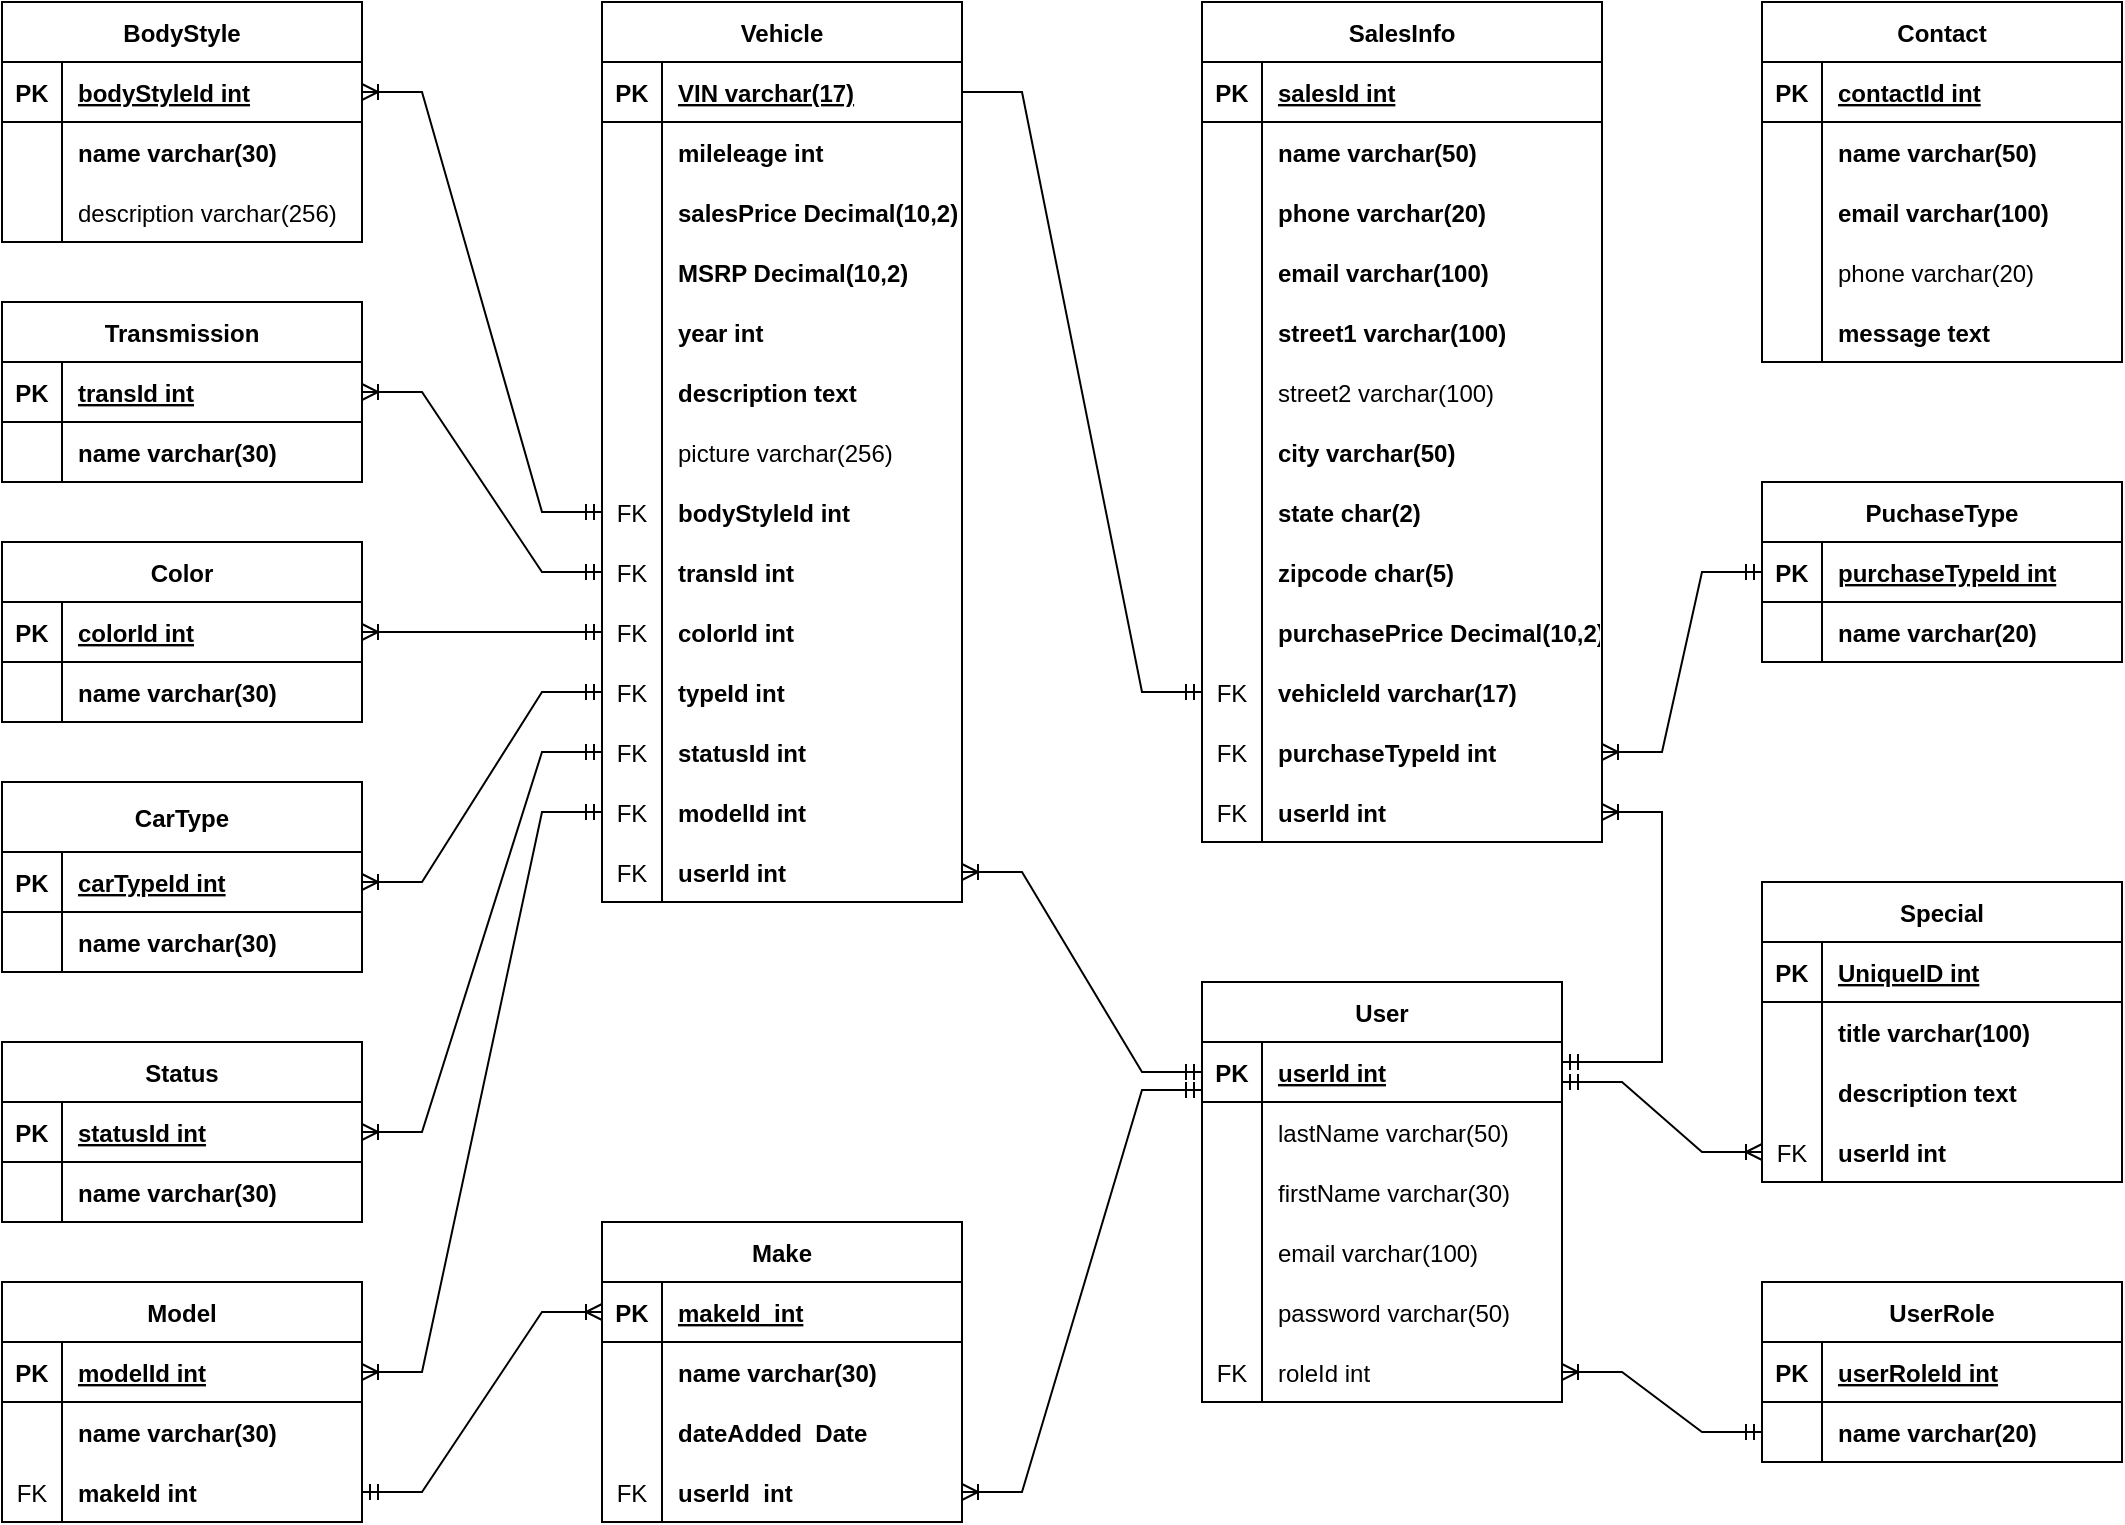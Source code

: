 <mxfile version="17.4.2" type="device"><diagram id="yYd90iCMOn4Bv0V98Sod" name="CarDearship ERD"><mxGraphModel dx="918" dy="721" grid="1" gridSize="10" guides="1" tooltips="1" connect="1" arrows="1" fold="1" page="1" pageScale="1" pageWidth="850" pageHeight="1100" math="0" shadow="0"><root><mxCell id="0"/><mxCell id="1" parent="0"/><mxCell id="z3kxQEeuOGL9U2Sm8UMt-1" value="Vehicle" style="shape=table;startSize=30;container=1;collapsible=1;childLayout=tableLayout;fixedRows=1;rowLines=0;fontStyle=1;align=center;resizeLast=1;" parent="1" vertex="1"><mxGeometry x="540" y="110" width="180" height="450" as="geometry"/></mxCell><mxCell id="z3kxQEeuOGL9U2Sm8UMt-2" value="" style="shape=tableRow;horizontal=0;startSize=0;swimlaneHead=0;swimlaneBody=0;fillColor=none;collapsible=0;dropTarget=0;points=[[0,0.5],[1,0.5]];portConstraint=eastwest;top=0;left=0;right=0;bottom=1;" parent="z3kxQEeuOGL9U2Sm8UMt-1" vertex="1"><mxGeometry y="30" width="180" height="30" as="geometry"/></mxCell><mxCell id="z3kxQEeuOGL9U2Sm8UMt-3" value="PK" style="shape=partialRectangle;connectable=0;fillColor=none;top=0;left=0;bottom=0;right=0;fontStyle=1;overflow=hidden;" parent="z3kxQEeuOGL9U2Sm8UMt-2" vertex="1"><mxGeometry width="30" height="30" as="geometry"><mxRectangle width="30" height="30" as="alternateBounds"/></mxGeometry></mxCell><mxCell id="z3kxQEeuOGL9U2Sm8UMt-4" value="VIN varchar(17)" style="shape=partialRectangle;connectable=0;fillColor=none;top=0;left=0;bottom=0;right=0;align=left;spacingLeft=6;fontStyle=5;overflow=hidden;" parent="z3kxQEeuOGL9U2Sm8UMt-2" vertex="1"><mxGeometry x="30" width="150" height="30" as="geometry"><mxRectangle width="150" height="30" as="alternateBounds"/></mxGeometry></mxCell><mxCell id="z3kxQEeuOGL9U2Sm8UMt-5" value="" style="shape=tableRow;horizontal=0;startSize=0;swimlaneHead=0;swimlaneBody=0;fillColor=none;collapsible=0;dropTarget=0;points=[[0,0.5],[1,0.5]];portConstraint=eastwest;top=0;left=0;right=0;bottom=0;" parent="z3kxQEeuOGL9U2Sm8UMt-1" vertex="1"><mxGeometry y="60" width="180" height="30" as="geometry"/></mxCell><mxCell id="z3kxQEeuOGL9U2Sm8UMt-6" value="" style="shape=partialRectangle;connectable=0;fillColor=none;top=0;left=0;bottom=0;right=0;editable=1;overflow=hidden;" parent="z3kxQEeuOGL9U2Sm8UMt-5" vertex="1"><mxGeometry width="30" height="30" as="geometry"><mxRectangle width="30" height="30" as="alternateBounds"/></mxGeometry></mxCell><mxCell id="z3kxQEeuOGL9U2Sm8UMt-7" value="mileleage int" style="shape=partialRectangle;connectable=0;fillColor=none;top=0;left=0;bottom=0;right=0;align=left;spacingLeft=6;overflow=hidden;fontStyle=1" parent="z3kxQEeuOGL9U2Sm8UMt-5" vertex="1"><mxGeometry x="30" width="150" height="30" as="geometry"><mxRectangle width="150" height="30" as="alternateBounds"/></mxGeometry></mxCell><mxCell id="z3kxQEeuOGL9U2Sm8UMt-8" value="" style="shape=tableRow;horizontal=0;startSize=0;swimlaneHead=0;swimlaneBody=0;fillColor=none;collapsible=0;dropTarget=0;points=[[0,0.5],[1,0.5]];portConstraint=eastwest;top=0;left=0;right=0;bottom=0;" parent="z3kxQEeuOGL9U2Sm8UMt-1" vertex="1"><mxGeometry y="90" width="180" height="30" as="geometry"/></mxCell><mxCell id="z3kxQEeuOGL9U2Sm8UMt-9" value="" style="shape=partialRectangle;connectable=0;fillColor=none;top=0;left=0;bottom=0;right=0;editable=1;overflow=hidden;" parent="z3kxQEeuOGL9U2Sm8UMt-8" vertex="1"><mxGeometry width="30" height="30" as="geometry"><mxRectangle width="30" height="30" as="alternateBounds"/></mxGeometry></mxCell><mxCell id="z3kxQEeuOGL9U2Sm8UMt-10" value="salesPrice Decimal(10,2)" style="shape=partialRectangle;connectable=0;fillColor=none;top=0;left=0;bottom=0;right=0;align=left;spacingLeft=6;overflow=hidden;fontStyle=1" parent="z3kxQEeuOGL9U2Sm8UMt-8" vertex="1"><mxGeometry x="30" width="150" height="30" as="geometry"><mxRectangle width="150" height="30" as="alternateBounds"/></mxGeometry></mxCell><mxCell id="z3kxQEeuOGL9U2Sm8UMt-11" value="" style="shape=tableRow;horizontal=0;startSize=0;swimlaneHead=0;swimlaneBody=0;fillColor=none;collapsible=0;dropTarget=0;points=[[0,0.5],[1,0.5]];portConstraint=eastwest;top=0;left=0;right=0;bottom=0;" parent="z3kxQEeuOGL9U2Sm8UMt-1" vertex="1"><mxGeometry y="120" width="180" height="30" as="geometry"/></mxCell><mxCell id="z3kxQEeuOGL9U2Sm8UMt-12" value="" style="shape=partialRectangle;connectable=0;fillColor=none;top=0;left=0;bottom=0;right=0;editable=1;overflow=hidden;" parent="z3kxQEeuOGL9U2Sm8UMt-11" vertex="1"><mxGeometry width="30" height="30" as="geometry"><mxRectangle width="30" height="30" as="alternateBounds"/></mxGeometry></mxCell><mxCell id="z3kxQEeuOGL9U2Sm8UMt-13" value="MSRP Decimal(10,2)" style="shape=partialRectangle;connectable=0;fillColor=none;top=0;left=0;bottom=0;right=0;align=left;spacingLeft=6;overflow=hidden;fontStyle=1" parent="z3kxQEeuOGL9U2Sm8UMt-11" vertex="1"><mxGeometry x="30" width="150" height="30" as="geometry"><mxRectangle width="150" height="30" as="alternateBounds"/></mxGeometry></mxCell><mxCell id="z3kxQEeuOGL9U2Sm8UMt-105" value="" style="shape=tableRow;horizontal=0;startSize=0;swimlaneHead=0;swimlaneBody=0;fillColor=none;collapsible=0;dropTarget=0;points=[[0,0.5],[1,0.5]];portConstraint=eastwest;top=0;left=0;right=0;bottom=0;" parent="z3kxQEeuOGL9U2Sm8UMt-1" vertex="1"><mxGeometry y="150" width="180" height="30" as="geometry"/></mxCell><mxCell id="z3kxQEeuOGL9U2Sm8UMt-106" value="" style="shape=partialRectangle;connectable=0;fillColor=none;top=0;left=0;bottom=0;right=0;editable=1;overflow=hidden;" parent="z3kxQEeuOGL9U2Sm8UMt-105" vertex="1"><mxGeometry width="30" height="30" as="geometry"><mxRectangle width="30" height="30" as="alternateBounds"/></mxGeometry></mxCell><mxCell id="z3kxQEeuOGL9U2Sm8UMt-107" value="year int" style="shape=partialRectangle;connectable=0;fillColor=none;top=0;left=0;bottom=0;right=0;align=left;spacingLeft=6;overflow=hidden;fontStyle=1" parent="z3kxQEeuOGL9U2Sm8UMt-105" vertex="1"><mxGeometry x="30" width="150" height="30" as="geometry"><mxRectangle width="150" height="30" as="alternateBounds"/></mxGeometry></mxCell><mxCell id="z3kxQEeuOGL9U2Sm8UMt-205" value="" style="shape=tableRow;horizontal=0;startSize=0;swimlaneHead=0;swimlaneBody=0;fillColor=none;collapsible=0;dropTarget=0;points=[[0,0.5],[1,0.5]];portConstraint=eastwest;top=0;left=0;right=0;bottom=0;" parent="z3kxQEeuOGL9U2Sm8UMt-1" vertex="1"><mxGeometry y="180" width="180" height="30" as="geometry"/></mxCell><mxCell id="z3kxQEeuOGL9U2Sm8UMt-206" value="" style="shape=partialRectangle;connectable=0;fillColor=none;top=0;left=0;bottom=0;right=0;editable=1;overflow=hidden;" parent="z3kxQEeuOGL9U2Sm8UMt-205" vertex="1"><mxGeometry width="30" height="30" as="geometry"><mxRectangle width="30" height="30" as="alternateBounds"/></mxGeometry></mxCell><mxCell id="z3kxQEeuOGL9U2Sm8UMt-207" value="description text" style="shape=partialRectangle;connectable=0;fillColor=none;top=0;left=0;bottom=0;right=0;align=left;spacingLeft=6;overflow=hidden;fontStyle=1" parent="z3kxQEeuOGL9U2Sm8UMt-205" vertex="1"><mxGeometry x="30" width="150" height="30" as="geometry"><mxRectangle width="150" height="30" as="alternateBounds"/></mxGeometry></mxCell><mxCell id="z3kxQEeuOGL9U2Sm8UMt-108" value="" style="shape=tableRow;horizontal=0;startSize=0;swimlaneHead=0;swimlaneBody=0;fillColor=none;collapsible=0;dropTarget=0;points=[[0,0.5],[1,0.5]];portConstraint=eastwest;top=0;left=0;right=0;bottom=0;" parent="z3kxQEeuOGL9U2Sm8UMt-1" vertex="1"><mxGeometry y="210" width="180" height="30" as="geometry"/></mxCell><mxCell id="z3kxQEeuOGL9U2Sm8UMt-109" value="" style="shape=partialRectangle;connectable=0;fillColor=none;top=0;left=0;bottom=0;right=0;editable=1;overflow=hidden;" parent="z3kxQEeuOGL9U2Sm8UMt-108" vertex="1"><mxGeometry width="30" height="30" as="geometry"><mxRectangle width="30" height="30" as="alternateBounds"/></mxGeometry></mxCell><mxCell id="z3kxQEeuOGL9U2Sm8UMt-110" value="picture varchar(256)" style="shape=partialRectangle;connectable=0;fillColor=none;top=0;left=0;bottom=0;right=0;align=left;spacingLeft=6;overflow=hidden;" parent="z3kxQEeuOGL9U2Sm8UMt-108" vertex="1"><mxGeometry x="30" width="150" height="30" as="geometry"><mxRectangle width="150" height="30" as="alternateBounds"/></mxGeometry></mxCell><mxCell id="z3kxQEeuOGL9U2Sm8UMt-117" value="" style="shape=tableRow;horizontal=0;startSize=0;swimlaneHead=0;swimlaneBody=0;fillColor=none;collapsible=0;dropTarget=0;points=[[0,0.5],[1,0.5]];portConstraint=eastwest;top=0;left=0;right=0;bottom=0;" parent="z3kxQEeuOGL9U2Sm8UMt-1" vertex="1"><mxGeometry y="240" width="180" height="30" as="geometry"/></mxCell><mxCell id="z3kxQEeuOGL9U2Sm8UMt-118" value="FK" style="shape=partialRectangle;connectable=0;fillColor=none;top=0;left=0;bottom=0;right=0;editable=1;overflow=hidden;" parent="z3kxQEeuOGL9U2Sm8UMt-117" vertex="1"><mxGeometry width="30" height="30" as="geometry"><mxRectangle width="30" height="30" as="alternateBounds"/></mxGeometry></mxCell><mxCell id="z3kxQEeuOGL9U2Sm8UMt-119" value="bodyStyleId int" style="shape=partialRectangle;connectable=0;fillColor=none;top=0;left=0;bottom=0;right=0;align=left;spacingLeft=6;overflow=hidden;fontStyle=1" parent="z3kxQEeuOGL9U2Sm8UMt-117" vertex="1"><mxGeometry x="30" width="150" height="30" as="geometry"><mxRectangle width="150" height="30" as="alternateBounds"/></mxGeometry></mxCell><mxCell id="z3kxQEeuOGL9U2Sm8UMt-120" value="" style="shape=tableRow;horizontal=0;startSize=0;swimlaneHead=0;swimlaneBody=0;fillColor=none;collapsible=0;dropTarget=0;points=[[0,0.5],[1,0.5]];portConstraint=eastwest;top=0;left=0;right=0;bottom=0;" parent="z3kxQEeuOGL9U2Sm8UMt-1" vertex="1"><mxGeometry y="270" width="180" height="30" as="geometry"/></mxCell><mxCell id="z3kxQEeuOGL9U2Sm8UMt-121" value="FK" style="shape=partialRectangle;connectable=0;fillColor=none;top=0;left=0;bottom=0;right=0;editable=1;overflow=hidden;" parent="z3kxQEeuOGL9U2Sm8UMt-120" vertex="1"><mxGeometry width="30" height="30" as="geometry"><mxRectangle width="30" height="30" as="alternateBounds"/></mxGeometry></mxCell><mxCell id="z3kxQEeuOGL9U2Sm8UMt-122" value="transId int" style="shape=partialRectangle;connectable=0;fillColor=none;top=0;left=0;bottom=0;right=0;align=left;spacingLeft=6;overflow=hidden;fontStyle=1" parent="z3kxQEeuOGL9U2Sm8UMt-120" vertex="1"><mxGeometry x="30" width="150" height="30" as="geometry"><mxRectangle width="150" height="30" as="alternateBounds"/></mxGeometry></mxCell><mxCell id="z3kxQEeuOGL9U2Sm8UMt-233" value="" style="shape=tableRow;horizontal=0;startSize=0;swimlaneHead=0;swimlaneBody=0;fillColor=none;collapsible=0;dropTarget=0;points=[[0,0.5],[1,0.5]];portConstraint=eastwest;top=0;left=0;right=0;bottom=0;" parent="z3kxQEeuOGL9U2Sm8UMt-1" vertex="1"><mxGeometry y="300" width="180" height="30" as="geometry"/></mxCell><mxCell id="z3kxQEeuOGL9U2Sm8UMt-234" value="FK" style="shape=partialRectangle;connectable=0;fillColor=none;top=0;left=0;bottom=0;right=0;editable=1;overflow=hidden;" parent="z3kxQEeuOGL9U2Sm8UMt-233" vertex="1"><mxGeometry width="30" height="30" as="geometry"><mxRectangle width="30" height="30" as="alternateBounds"/></mxGeometry></mxCell><mxCell id="z3kxQEeuOGL9U2Sm8UMt-235" value="colorId int" style="shape=partialRectangle;connectable=0;fillColor=none;top=0;left=0;bottom=0;right=0;align=left;spacingLeft=6;overflow=hidden;fontStyle=1" parent="z3kxQEeuOGL9U2Sm8UMt-233" vertex="1"><mxGeometry x="30" width="150" height="30" as="geometry"><mxRectangle width="150" height="30" as="alternateBounds"/></mxGeometry></mxCell><mxCell id="z3kxQEeuOGL9U2Sm8UMt-268" value="" style="shape=tableRow;horizontal=0;startSize=0;swimlaneHead=0;swimlaneBody=0;fillColor=none;collapsible=0;dropTarget=0;points=[[0,0.5],[1,0.5]];portConstraint=eastwest;top=0;left=0;right=0;bottom=0;" parent="z3kxQEeuOGL9U2Sm8UMt-1" vertex="1"><mxGeometry y="330" width="180" height="30" as="geometry"/></mxCell><mxCell id="z3kxQEeuOGL9U2Sm8UMt-269" value="FK" style="shape=partialRectangle;connectable=0;fillColor=none;top=0;left=0;bottom=0;right=0;editable=1;overflow=hidden;" parent="z3kxQEeuOGL9U2Sm8UMt-268" vertex="1"><mxGeometry width="30" height="30" as="geometry"><mxRectangle width="30" height="30" as="alternateBounds"/></mxGeometry></mxCell><mxCell id="z3kxQEeuOGL9U2Sm8UMt-270" value="typeId int" style="shape=partialRectangle;connectable=0;fillColor=none;top=0;left=0;bottom=0;right=0;align=left;spacingLeft=6;overflow=hidden;fontStyle=1" parent="z3kxQEeuOGL9U2Sm8UMt-268" vertex="1"><mxGeometry x="30" width="150" height="30" as="geometry"><mxRectangle width="150" height="30" as="alternateBounds"/></mxGeometry></mxCell><mxCell id="z3kxQEeuOGL9U2Sm8UMt-123" value="" style="shape=tableRow;horizontal=0;startSize=0;swimlaneHead=0;swimlaneBody=0;fillColor=none;collapsible=0;dropTarget=0;points=[[0,0.5],[1,0.5]];portConstraint=eastwest;top=0;left=0;right=0;bottom=0;" parent="z3kxQEeuOGL9U2Sm8UMt-1" vertex="1"><mxGeometry y="360" width="180" height="30" as="geometry"/></mxCell><mxCell id="z3kxQEeuOGL9U2Sm8UMt-124" value="FK" style="shape=partialRectangle;connectable=0;fillColor=none;top=0;left=0;bottom=0;right=0;editable=1;overflow=hidden;" parent="z3kxQEeuOGL9U2Sm8UMt-123" vertex="1"><mxGeometry width="30" height="30" as="geometry"><mxRectangle width="30" height="30" as="alternateBounds"/></mxGeometry></mxCell><mxCell id="z3kxQEeuOGL9U2Sm8UMt-125" value="statusId int" style="shape=partialRectangle;connectable=0;fillColor=none;top=0;left=0;bottom=0;right=0;align=left;spacingLeft=6;overflow=hidden;fontStyle=1" parent="z3kxQEeuOGL9U2Sm8UMt-123" vertex="1"><mxGeometry x="30" width="150" height="30" as="geometry"><mxRectangle width="150" height="30" as="alternateBounds"/></mxGeometry></mxCell><mxCell id="LTOmprThC1dFtEKaSCS9-4" value="" style="shape=tableRow;horizontal=0;startSize=0;swimlaneHead=0;swimlaneBody=0;fillColor=none;collapsible=0;dropTarget=0;points=[[0,0.5],[1,0.5]];portConstraint=eastwest;top=0;left=0;right=0;bottom=0;" parent="z3kxQEeuOGL9U2Sm8UMt-1" vertex="1"><mxGeometry y="390" width="180" height="30" as="geometry"/></mxCell><mxCell id="LTOmprThC1dFtEKaSCS9-5" value="FK" style="shape=partialRectangle;connectable=0;fillColor=none;top=0;left=0;bottom=0;right=0;editable=1;overflow=hidden;" parent="LTOmprThC1dFtEKaSCS9-4" vertex="1"><mxGeometry width="30" height="30" as="geometry"><mxRectangle width="30" height="30" as="alternateBounds"/></mxGeometry></mxCell><mxCell id="LTOmprThC1dFtEKaSCS9-6" value="modelId int" style="shape=partialRectangle;connectable=0;fillColor=none;top=0;left=0;bottom=0;right=0;align=left;spacingLeft=6;overflow=hidden;fontStyle=1" parent="LTOmprThC1dFtEKaSCS9-4" vertex="1"><mxGeometry x="30" width="150" height="30" as="geometry"><mxRectangle width="150" height="30" as="alternateBounds"/></mxGeometry></mxCell><mxCell id="z3kxQEeuOGL9U2Sm8UMt-253" value="" style="shape=tableRow;horizontal=0;startSize=0;swimlaneHead=0;swimlaneBody=0;fillColor=none;collapsible=0;dropTarget=0;points=[[0,0.5],[1,0.5]];portConstraint=eastwest;top=0;left=0;right=0;bottom=0;" parent="z3kxQEeuOGL9U2Sm8UMt-1" vertex="1"><mxGeometry y="420" width="180" height="30" as="geometry"/></mxCell><mxCell id="z3kxQEeuOGL9U2Sm8UMt-254" value="FK" style="shape=partialRectangle;connectable=0;fillColor=none;top=0;left=0;bottom=0;right=0;editable=1;overflow=hidden;" parent="z3kxQEeuOGL9U2Sm8UMt-253" vertex="1"><mxGeometry width="30" height="30" as="geometry"><mxRectangle width="30" height="30" as="alternateBounds"/></mxGeometry></mxCell><mxCell id="z3kxQEeuOGL9U2Sm8UMt-255" value="userId int" style="shape=partialRectangle;connectable=0;fillColor=none;top=0;left=0;bottom=0;right=0;align=left;spacingLeft=6;overflow=hidden;fontStyle=1" parent="z3kxQEeuOGL9U2Sm8UMt-253" vertex="1"><mxGeometry x="30" width="150" height="30" as="geometry"><mxRectangle width="150" height="30" as="alternateBounds"/></mxGeometry></mxCell><mxCell id="z3kxQEeuOGL9U2Sm8UMt-14" value="User" style="shape=table;startSize=30;container=1;collapsible=1;childLayout=tableLayout;fixedRows=1;rowLines=0;fontStyle=1;align=center;resizeLast=1;" parent="1" vertex="1"><mxGeometry x="840" y="600" width="180" height="210" as="geometry"/></mxCell><mxCell id="z3kxQEeuOGL9U2Sm8UMt-15" value="" style="shape=tableRow;horizontal=0;startSize=0;swimlaneHead=0;swimlaneBody=0;fillColor=none;collapsible=0;dropTarget=0;points=[[0,0.5],[1,0.5]];portConstraint=eastwest;top=0;left=0;right=0;bottom=1;" parent="z3kxQEeuOGL9U2Sm8UMt-14" vertex="1"><mxGeometry y="30" width="180" height="30" as="geometry"/></mxCell><mxCell id="z3kxQEeuOGL9U2Sm8UMt-16" value="PK" style="shape=partialRectangle;connectable=0;fillColor=none;top=0;left=0;bottom=0;right=0;fontStyle=1;overflow=hidden;" parent="z3kxQEeuOGL9U2Sm8UMt-15" vertex="1"><mxGeometry width="30" height="30" as="geometry"><mxRectangle width="30" height="30" as="alternateBounds"/></mxGeometry></mxCell><mxCell id="z3kxQEeuOGL9U2Sm8UMt-17" value="userId int" style="shape=partialRectangle;connectable=0;fillColor=none;top=0;left=0;bottom=0;right=0;align=left;spacingLeft=6;fontStyle=5;overflow=hidden;" parent="z3kxQEeuOGL9U2Sm8UMt-15" vertex="1"><mxGeometry x="30" width="150" height="30" as="geometry"><mxRectangle width="150" height="30" as="alternateBounds"/></mxGeometry></mxCell><mxCell id="z3kxQEeuOGL9U2Sm8UMt-18" value="" style="shape=tableRow;horizontal=0;startSize=0;swimlaneHead=0;swimlaneBody=0;fillColor=none;collapsible=0;dropTarget=0;points=[[0,0.5],[1,0.5]];portConstraint=eastwest;top=0;left=0;right=0;bottom=0;" parent="z3kxQEeuOGL9U2Sm8UMt-14" vertex="1"><mxGeometry y="60" width="180" height="30" as="geometry"/></mxCell><mxCell id="z3kxQEeuOGL9U2Sm8UMt-19" value="" style="shape=partialRectangle;connectable=0;fillColor=none;top=0;left=0;bottom=0;right=0;editable=1;overflow=hidden;" parent="z3kxQEeuOGL9U2Sm8UMt-18" vertex="1"><mxGeometry width="30" height="30" as="geometry"><mxRectangle width="30" height="30" as="alternateBounds"/></mxGeometry></mxCell><mxCell id="z3kxQEeuOGL9U2Sm8UMt-20" value="lastName varchar(50)" style="shape=partialRectangle;connectable=0;fillColor=none;top=0;left=0;bottom=0;right=0;align=left;spacingLeft=6;overflow=hidden;" parent="z3kxQEeuOGL9U2Sm8UMt-18" vertex="1"><mxGeometry x="30" width="150" height="30" as="geometry"><mxRectangle width="150" height="30" as="alternateBounds"/></mxGeometry></mxCell><mxCell id="z3kxQEeuOGL9U2Sm8UMt-21" value="" style="shape=tableRow;horizontal=0;startSize=0;swimlaneHead=0;swimlaneBody=0;fillColor=none;collapsible=0;dropTarget=0;points=[[0,0.5],[1,0.5]];portConstraint=eastwest;top=0;left=0;right=0;bottom=0;" parent="z3kxQEeuOGL9U2Sm8UMt-14" vertex="1"><mxGeometry y="90" width="180" height="30" as="geometry"/></mxCell><mxCell id="z3kxQEeuOGL9U2Sm8UMt-22" value="" style="shape=partialRectangle;connectable=0;fillColor=none;top=0;left=0;bottom=0;right=0;editable=1;overflow=hidden;" parent="z3kxQEeuOGL9U2Sm8UMt-21" vertex="1"><mxGeometry width="30" height="30" as="geometry"><mxRectangle width="30" height="30" as="alternateBounds"/></mxGeometry></mxCell><mxCell id="z3kxQEeuOGL9U2Sm8UMt-23" value="firstName varchar(30)" style="shape=partialRectangle;connectable=0;fillColor=none;top=0;left=0;bottom=0;right=0;align=left;spacingLeft=6;overflow=hidden;" parent="z3kxQEeuOGL9U2Sm8UMt-21" vertex="1"><mxGeometry x="30" width="150" height="30" as="geometry"><mxRectangle width="150" height="30" as="alternateBounds"/></mxGeometry></mxCell><mxCell id="z3kxQEeuOGL9U2Sm8UMt-24" value="" style="shape=tableRow;horizontal=0;startSize=0;swimlaneHead=0;swimlaneBody=0;fillColor=none;collapsible=0;dropTarget=0;points=[[0,0.5],[1,0.5]];portConstraint=eastwest;top=0;left=0;right=0;bottom=0;" parent="z3kxQEeuOGL9U2Sm8UMt-14" vertex="1"><mxGeometry y="120" width="180" height="30" as="geometry"/></mxCell><mxCell id="z3kxQEeuOGL9U2Sm8UMt-25" value="" style="shape=partialRectangle;connectable=0;fillColor=none;top=0;left=0;bottom=0;right=0;editable=1;overflow=hidden;" parent="z3kxQEeuOGL9U2Sm8UMt-24" vertex="1"><mxGeometry width="30" height="30" as="geometry"><mxRectangle width="30" height="30" as="alternateBounds"/></mxGeometry></mxCell><mxCell id="z3kxQEeuOGL9U2Sm8UMt-26" value="email varchar(100)" style="shape=partialRectangle;connectable=0;fillColor=none;top=0;left=0;bottom=0;right=0;align=left;spacingLeft=6;overflow=hidden;" parent="z3kxQEeuOGL9U2Sm8UMt-24" vertex="1"><mxGeometry x="30" width="150" height="30" as="geometry"><mxRectangle width="150" height="30" as="alternateBounds"/></mxGeometry></mxCell><mxCell id="z3kxQEeuOGL9U2Sm8UMt-211" value="" style="shape=tableRow;horizontal=0;startSize=0;swimlaneHead=0;swimlaneBody=0;fillColor=none;collapsible=0;dropTarget=0;points=[[0,0.5],[1,0.5]];portConstraint=eastwest;top=0;left=0;right=0;bottom=0;" parent="z3kxQEeuOGL9U2Sm8UMt-14" vertex="1"><mxGeometry y="150" width="180" height="30" as="geometry"/></mxCell><mxCell id="z3kxQEeuOGL9U2Sm8UMt-212" value="" style="shape=partialRectangle;connectable=0;fillColor=none;top=0;left=0;bottom=0;right=0;editable=1;overflow=hidden;" parent="z3kxQEeuOGL9U2Sm8UMt-211" vertex="1"><mxGeometry width="30" height="30" as="geometry"><mxRectangle width="30" height="30" as="alternateBounds"/></mxGeometry></mxCell><mxCell id="z3kxQEeuOGL9U2Sm8UMt-213" value="password varchar(50)" style="shape=partialRectangle;connectable=0;fillColor=none;top=0;left=0;bottom=0;right=0;align=left;spacingLeft=6;overflow=hidden;" parent="z3kxQEeuOGL9U2Sm8UMt-211" vertex="1"><mxGeometry x="30" width="150" height="30" as="geometry"><mxRectangle width="150" height="30" as="alternateBounds"/></mxGeometry></mxCell><mxCell id="z3kxQEeuOGL9U2Sm8UMt-208" value="" style="shape=tableRow;horizontal=0;startSize=0;swimlaneHead=0;swimlaneBody=0;fillColor=none;collapsible=0;dropTarget=0;points=[[0,0.5],[1,0.5]];portConstraint=eastwest;top=0;left=0;right=0;bottom=0;" parent="z3kxQEeuOGL9U2Sm8UMt-14" vertex="1"><mxGeometry y="180" width="180" height="30" as="geometry"/></mxCell><mxCell id="z3kxQEeuOGL9U2Sm8UMt-209" value="FK" style="shape=partialRectangle;connectable=0;fillColor=none;top=0;left=0;bottom=0;right=0;editable=1;overflow=hidden;" parent="z3kxQEeuOGL9U2Sm8UMt-208" vertex="1"><mxGeometry width="30" height="30" as="geometry"><mxRectangle width="30" height="30" as="alternateBounds"/></mxGeometry></mxCell><mxCell id="z3kxQEeuOGL9U2Sm8UMt-210" value="roleId int" style="shape=partialRectangle;connectable=0;fillColor=none;top=0;left=0;bottom=0;right=0;align=left;spacingLeft=6;overflow=hidden;" parent="z3kxQEeuOGL9U2Sm8UMt-208" vertex="1"><mxGeometry x="30" width="150" height="30" as="geometry"><mxRectangle width="150" height="30" as="alternateBounds"/></mxGeometry></mxCell><mxCell id="z3kxQEeuOGL9U2Sm8UMt-27" value="Model" style="shape=table;startSize=30;container=1;collapsible=1;childLayout=tableLayout;fixedRows=1;rowLines=0;fontStyle=1;align=center;resizeLast=1;" parent="1" vertex="1"><mxGeometry x="240" y="750" width="180" height="120" as="geometry"/></mxCell><mxCell id="z3kxQEeuOGL9U2Sm8UMt-28" value="" style="shape=tableRow;horizontal=0;startSize=0;swimlaneHead=0;swimlaneBody=0;fillColor=none;collapsible=0;dropTarget=0;points=[[0,0.5],[1,0.5]];portConstraint=eastwest;top=0;left=0;right=0;bottom=1;" parent="z3kxQEeuOGL9U2Sm8UMt-27" vertex="1"><mxGeometry y="30" width="180" height="30" as="geometry"/></mxCell><mxCell id="z3kxQEeuOGL9U2Sm8UMt-29" value="PK" style="shape=partialRectangle;connectable=0;fillColor=none;top=0;left=0;bottom=0;right=0;fontStyle=1;overflow=hidden;" parent="z3kxQEeuOGL9U2Sm8UMt-28" vertex="1"><mxGeometry width="30" height="30" as="geometry"><mxRectangle width="30" height="30" as="alternateBounds"/></mxGeometry></mxCell><mxCell id="z3kxQEeuOGL9U2Sm8UMt-30" value="modelId int" style="shape=partialRectangle;connectable=0;fillColor=none;top=0;left=0;bottom=0;right=0;align=left;spacingLeft=6;fontStyle=5;overflow=hidden;" parent="z3kxQEeuOGL9U2Sm8UMt-28" vertex="1"><mxGeometry x="30" width="150" height="30" as="geometry"><mxRectangle width="150" height="30" as="alternateBounds"/></mxGeometry></mxCell><mxCell id="z3kxQEeuOGL9U2Sm8UMt-31" value="" style="shape=tableRow;horizontal=0;startSize=0;swimlaneHead=0;swimlaneBody=0;fillColor=none;collapsible=0;dropTarget=0;points=[[0,0.5],[1,0.5]];portConstraint=eastwest;top=0;left=0;right=0;bottom=0;" parent="z3kxQEeuOGL9U2Sm8UMt-27" vertex="1"><mxGeometry y="60" width="180" height="30" as="geometry"/></mxCell><mxCell id="z3kxQEeuOGL9U2Sm8UMt-32" value="" style="shape=partialRectangle;connectable=0;fillColor=none;top=0;left=0;bottom=0;right=0;editable=1;overflow=hidden;" parent="z3kxQEeuOGL9U2Sm8UMt-31" vertex="1"><mxGeometry width="30" height="30" as="geometry"><mxRectangle width="30" height="30" as="alternateBounds"/></mxGeometry></mxCell><mxCell id="z3kxQEeuOGL9U2Sm8UMt-33" value="name varchar(30)" style="shape=partialRectangle;connectable=0;fillColor=none;top=0;left=0;bottom=0;right=0;align=left;spacingLeft=6;overflow=hidden;fontStyle=1" parent="z3kxQEeuOGL9U2Sm8UMt-31" vertex="1"><mxGeometry x="30" width="150" height="30" as="geometry"><mxRectangle width="150" height="30" as="alternateBounds"/></mxGeometry></mxCell><mxCell id="z3kxQEeuOGL9U2Sm8UMt-34" value="" style="shape=tableRow;horizontal=0;startSize=0;swimlaneHead=0;swimlaneBody=0;fillColor=none;collapsible=0;dropTarget=0;points=[[0,0.5],[1,0.5]];portConstraint=eastwest;top=0;left=0;right=0;bottom=0;" parent="z3kxQEeuOGL9U2Sm8UMt-27" vertex="1"><mxGeometry y="90" width="180" height="30" as="geometry"/></mxCell><mxCell id="z3kxQEeuOGL9U2Sm8UMt-35" value="FK" style="shape=partialRectangle;connectable=0;fillColor=none;top=0;left=0;bottom=0;right=0;editable=1;overflow=hidden;" parent="z3kxQEeuOGL9U2Sm8UMt-34" vertex="1"><mxGeometry width="30" height="30" as="geometry"><mxRectangle width="30" height="30" as="alternateBounds"/></mxGeometry></mxCell><mxCell id="z3kxQEeuOGL9U2Sm8UMt-36" value="makeId int" style="shape=partialRectangle;connectable=0;fillColor=none;top=0;left=0;bottom=0;right=0;align=left;spacingLeft=6;overflow=hidden;fontStyle=1" parent="z3kxQEeuOGL9U2Sm8UMt-34" vertex="1"><mxGeometry x="30" width="150" height="30" as="geometry"><mxRectangle width="150" height="30" as="alternateBounds"/></mxGeometry></mxCell><mxCell id="z3kxQEeuOGL9U2Sm8UMt-40" value="Make" style="shape=table;startSize=30;container=1;collapsible=1;childLayout=tableLayout;fixedRows=1;rowLines=0;fontStyle=1;align=center;resizeLast=1;" parent="1" vertex="1"><mxGeometry x="540" y="720" width="180" height="150" as="geometry"/></mxCell><mxCell id="z3kxQEeuOGL9U2Sm8UMt-41" value="" style="shape=tableRow;horizontal=0;startSize=0;swimlaneHead=0;swimlaneBody=0;fillColor=none;collapsible=0;dropTarget=0;points=[[0,0.5],[1,0.5]];portConstraint=eastwest;top=0;left=0;right=0;bottom=1;" parent="z3kxQEeuOGL9U2Sm8UMt-40" vertex="1"><mxGeometry y="30" width="180" height="30" as="geometry"/></mxCell><mxCell id="z3kxQEeuOGL9U2Sm8UMt-42" value="PK" style="shape=partialRectangle;connectable=0;fillColor=none;top=0;left=0;bottom=0;right=0;fontStyle=1;overflow=hidden;" parent="z3kxQEeuOGL9U2Sm8UMt-41" vertex="1"><mxGeometry width="30" height="30" as="geometry"><mxRectangle width="30" height="30" as="alternateBounds"/></mxGeometry></mxCell><mxCell id="z3kxQEeuOGL9U2Sm8UMt-43" value="makeId  int" style="shape=partialRectangle;connectable=0;fillColor=none;top=0;left=0;bottom=0;right=0;align=left;spacingLeft=6;fontStyle=5;overflow=hidden;" parent="z3kxQEeuOGL9U2Sm8UMt-41" vertex="1"><mxGeometry x="30" width="150" height="30" as="geometry"><mxRectangle width="150" height="30" as="alternateBounds"/></mxGeometry></mxCell><mxCell id="z3kxQEeuOGL9U2Sm8UMt-214" value="" style="shape=tableRow;horizontal=0;startSize=0;swimlaneHead=0;swimlaneBody=0;fillColor=none;collapsible=0;dropTarget=0;points=[[0,0.5],[1,0.5]];portConstraint=eastwest;top=0;left=0;right=0;bottom=0;" parent="z3kxQEeuOGL9U2Sm8UMt-40" vertex="1"><mxGeometry y="60" width="180" height="30" as="geometry"/></mxCell><mxCell id="z3kxQEeuOGL9U2Sm8UMt-215" value="" style="shape=partialRectangle;connectable=0;fillColor=none;top=0;left=0;bottom=0;right=0;editable=1;overflow=hidden;" parent="z3kxQEeuOGL9U2Sm8UMt-214" vertex="1"><mxGeometry width="30" height="30" as="geometry"><mxRectangle width="30" height="30" as="alternateBounds"/></mxGeometry></mxCell><mxCell id="z3kxQEeuOGL9U2Sm8UMt-216" value="name varchar(30)" style="shape=partialRectangle;connectable=0;fillColor=none;top=0;left=0;bottom=0;right=0;align=left;spacingLeft=6;overflow=hidden;fontStyle=1" parent="z3kxQEeuOGL9U2Sm8UMt-214" vertex="1"><mxGeometry x="30" width="150" height="30" as="geometry"><mxRectangle width="150" height="30" as="alternateBounds"/></mxGeometry></mxCell><mxCell id="z3kxQEeuOGL9U2Sm8UMt-44" value="" style="shape=tableRow;horizontal=0;startSize=0;swimlaneHead=0;swimlaneBody=0;fillColor=none;collapsible=0;dropTarget=0;points=[[0,0.5],[1,0.5]];portConstraint=eastwest;top=0;left=0;right=0;bottom=0;" parent="z3kxQEeuOGL9U2Sm8UMt-40" vertex="1"><mxGeometry y="90" width="180" height="30" as="geometry"/></mxCell><mxCell id="z3kxQEeuOGL9U2Sm8UMt-45" value="" style="shape=partialRectangle;connectable=0;fillColor=none;top=0;left=0;bottom=0;right=0;editable=1;overflow=hidden;" parent="z3kxQEeuOGL9U2Sm8UMt-44" vertex="1"><mxGeometry width="30" height="30" as="geometry"><mxRectangle width="30" height="30" as="alternateBounds"/></mxGeometry></mxCell><mxCell id="z3kxQEeuOGL9U2Sm8UMt-46" value="dateAdded  Date" style="shape=partialRectangle;connectable=0;fillColor=none;top=0;left=0;bottom=0;right=0;align=left;spacingLeft=6;overflow=hidden;fontStyle=1" parent="z3kxQEeuOGL9U2Sm8UMt-44" vertex="1"><mxGeometry x="30" width="150" height="30" as="geometry"><mxRectangle width="150" height="30" as="alternateBounds"/></mxGeometry></mxCell><mxCell id="z3kxQEeuOGL9U2Sm8UMt-47" value="" style="shape=tableRow;horizontal=0;startSize=0;swimlaneHead=0;swimlaneBody=0;fillColor=none;collapsible=0;dropTarget=0;points=[[0,0.5],[1,0.5]];portConstraint=eastwest;top=0;left=0;right=0;bottom=0;" parent="z3kxQEeuOGL9U2Sm8UMt-40" vertex="1"><mxGeometry y="120" width="180" height="30" as="geometry"/></mxCell><mxCell id="z3kxQEeuOGL9U2Sm8UMt-48" value="FK" style="shape=partialRectangle;connectable=0;fillColor=none;top=0;left=0;bottom=0;right=0;editable=1;overflow=hidden;" parent="z3kxQEeuOGL9U2Sm8UMt-47" vertex="1"><mxGeometry width="30" height="30" as="geometry"><mxRectangle width="30" height="30" as="alternateBounds"/></mxGeometry></mxCell><mxCell id="z3kxQEeuOGL9U2Sm8UMt-49" value="userId  int" style="shape=partialRectangle;connectable=0;fillColor=none;top=0;left=0;bottom=0;right=0;align=left;spacingLeft=6;overflow=hidden;fontStyle=1" parent="z3kxQEeuOGL9U2Sm8UMt-47" vertex="1"><mxGeometry x="30" width="150" height="30" as="geometry"><mxRectangle width="150" height="30" as="alternateBounds"/></mxGeometry></mxCell><mxCell id="z3kxQEeuOGL9U2Sm8UMt-53" value="Color" style="shape=table;startSize=30;container=1;collapsible=1;childLayout=tableLayout;fixedRows=1;rowLines=0;fontStyle=1;align=center;resizeLast=1;" parent="1" vertex="1"><mxGeometry x="240" y="380" width="180" height="90" as="geometry"/></mxCell><mxCell id="z3kxQEeuOGL9U2Sm8UMt-54" value="" style="shape=tableRow;horizontal=0;startSize=0;swimlaneHead=0;swimlaneBody=0;fillColor=none;collapsible=0;dropTarget=0;points=[[0,0.5],[1,0.5]];portConstraint=eastwest;top=0;left=0;right=0;bottom=1;" parent="z3kxQEeuOGL9U2Sm8UMt-53" vertex="1"><mxGeometry y="30" width="180" height="30" as="geometry"/></mxCell><mxCell id="z3kxQEeuOGL9U2Sm8UMt-55" value="PK" style="shape=partialRectangle;connectable=0;fillColor=none;top=0;left=0;bottom=0;right=0;fontStyle=1;overflow=hidden;" parent="z3kxQEeuOGL9U2Sm8UMt-54" vertex="1"><mxGeometry width="30" height="30" as="geometry"><mxRectangle width="30" height="30" as="alternateBounds"/></mxGeometry></mxCell><mxCell id="z3kxQEeuOGL9U2Sm8UMt-56" value="colorId int" style="shape=partialRectangle;connectable=0;fillColor=none;top=0;left=0;bottom=0;right=0;align=left;spacingLeft=6;fontStyle=5;overflow=hidden;" parent="z3kxQEeuOGL9U2Sm8UMt-54" vertex="1"><mxGeometry x="30" width="150" height="30" as="geometry"><mxRectangle width="150" height="30" as="alternateBounds"/></mxGeometry></mxCell><mxCell id="z3kxQEeuOGL9U2Sm8UMt-57" value="" style="shape=tableRow;horizontal=0;startSize=0;swimlaneHead=0;swimlaneBody=0;fillColor=none;collapsible=0;dropTarget=0;points=[[0,0.5],[1,0.5]];portConstraint=eastwest;top=0;left=0;right=0;bottom=0;" parent="z3kxQEeuOGL9U2Sm8UMt-53" vertex="1"><mxGeometry y="60" width="180" height="30" as="geometry"/></mxCell><mxCell id="z3kxQEeuOGL9U2Sm8UMt-58" value="" style="shape=partialRectangle;connectable=0;fillColor=none;top=0;left=0;bottom=0;right=0;editable=1;overflow=hidden;" parent="z3kxQEeuOGL9U2Sm8UMt-57" vertex="1"><mxGeometry width="30" height="30" as="geometry"><mxRectangle width="30" height="30" as="alternateBounds"/></mxGeometry></mxCell><mxCell id="z3kxQEeuOGL9U2Sm8UMt-59" value="name varchar(30)" style="shape=partialRectangle;connectable=0;fillColor=none;top=0;left=0;bottom=0;right=0;align=left;spacingLeft=6;overflow=hidden;fontStyle=1" parent="z3kxQEeuOGL9U2Sm8UMt-57" vertex="1"><mxGeometry x="30" width="150" height="30" as="geometry"><mxRectangle width="150" height="30" as="alternateBounds"/></mxGeometry></mxCell><mxCell id="z3kxQEeuOGL9U2Sm8UMt-66" value="UserRole" style="shape=table;startSize=30;container=1;collapsible=1;childLayout=tableLayout;fixedRows=1;rowLines=0;fontStyle=1;align=center;resizeLast=1;" parent="1" vertex="1"><mxGeometry x="1120" y="750" width="180" height="90" as="geometry"/></mxCell><mxCell id="z3kxQEeuOGL9U2Sm8UMt-67" value="" style="shape=tableRow;horizontal=0;startSize=0;swimlaneHead=0;swimlaneBody=0;fillColor=none;collapsible=0;dropTarget=0;points=[[0,0.5],[1,0.5]];portConstraint=eastwest;top=0;left=0;right=0;bottom=1;" parent="z3kxQEeuOGL9U2Sm8UMt-66" vertex="1"><mxGeometry y="30" width="180" height="30" as="geometry"/></mxCell><mxCell id="z3kxQEeuOGL9U2Sm8UMt-68" value="PK" style="shape=partialRectangle;connectable=0;fillColor=none;top=0;left=0;bottom=0;right=0;fontStyle=1;overflow=hidden;" parent="z3kxQEeuOGL9U2Sm8UMt-67" vertex="1"><mxGeometry width="30" height="30" as="geometry"><mxRectangle width="30" height="30" as="alternateBounds"/></mxGeometry></mxCell><mxCell id="z3kxQEeuOGL9U2Sm8UMt-69" value="userRoleId int" style="shape=partialRectangle;connectable=0;fillColor=none;top=0;left=0;bottom=0;right=0;align=left;spacingLeft=6;fontStyle=5;overflow=hidden;" parent="z3kxQEeuOGL9U2Sm8UMt-67" vertex="1"><mxGeometry x="30" width="150" height="30" as="geometry"><mxRectangle width="150" height="30" as="alternateBounds"/></mxGeometry></mxCell><mxCell id="z3kxQEeuOGL9U2Sm8UMt-70" value="" style="shape=tableRow;horizontal=0;startSize=0;swimlaneHead=0;swimlaneBody=0;fillColor=none;collapsible=0;dropTarget=0;points=[[0,0.5],[1,0.5]];portConstraint=eastwest;top=0;left=0;right=0;bottom=0;" parent="z3kxQEeuOGL9U2Sm8UMt-66" vertex="1"><mxGeometry y="60" width="180" height="30" as="geometry"/></mxCell><mxCell id="z3kxQEeuOGL9U2Sm8UMt-71" value="" style="shape=partialRectangle;connectable=0;fillColor=none;top=0;left=0;bottom=0;right=0;editable=1;overflow=hidden;" parent="z3kxQEeuOGL9U2Sm8UMt-70" vertex="1"><mxGeometry width="30" height="30" as="geometry"><mxRectangle width="30" height="30" as="alternateBounds"/></mxGeometry></mxCell><mxCell id="z3kxQEeuOGL9U2Sm8UMt-72" value="name varchar(20)" style="shape=partialRectangle;connectable=0;fillColor=none;top=0;left=0;bottom=0;right=0;align=left;spacingLeft=6;overflow=hidden;fontStyle=1" parent="z3kxQEeuOGL9U2Sm8UMt-70" vertex="1"><mxGeometry x="30" width="150" height="30" as="geometry"><mxRectangle width="150" height="30" as="alternateBounds"/></mxGeometry></mxCell><mxCell id="z3kxQEeuOGL9U2Sm8UMt-79" value="BodyStyle" style="shape=table;startSize=30;container=1;collapsible=1;childLayout=tableLayout;fixedRows=1;rowLines=0;fontStyle=1;align=center;resizeLast=1;" parent="1" vertex="1"><mxGeometry x="240" y="110" width="180" height="120" as="geometry"/></mxCell><mxCell id="z3kxQEeuOGL9U2Sm8UMt-80" value="" style="shape=tableRow;horizontal=0;startSize=0;swimlaneHead=0;swimlaneBody=0;fillColor=none;collapsible=0;dropTarget=0;points=[[0,0.5],[1,0.5]];portConstraint=eastwest;top=0;left=0;right=0;bottom=1;" parent="z3kxQEeuOGL9U2Sm8UMt-79" vertex="1"><mxGeometry y="30" width="180" height="30" as="geometry"/></mxCell><mxCell id="z3kxQEeuOGL9U2Sm8UMt-81" value="PK" style="shape=partialRectangle;connectable=0;fillColor=none;top=0;left=0;bottom=0;right=0;fontStyle=1;overflow=hidden;" parent="z3kxQEeuOGL9U2Sm8UMt-80" vertex="1"><mxGeometry width="30" height="30" as="geometry"><mxRectangle width="30" height="30" as="alternateBounds"/></mxGeometry></mxCell><mxCell id="z3kxQEeuOGL9U2Sm8UMt-82" value="bodyStyleId int" style="shape=partialRectangle;connectable=0;fillColor=none;top=0;left=0;bottom=0;right=0;align=left;spacingLeft=6;fontStyle=5;overflow=hidden;" parent="z3kxQEeuOGL9U2Sm8UMt-80" vertex="1"><mxGeometry x="30" width="150" height="30" as="geometry"><mxRectangle width="150" height="30" as="alternateBounds"/></mxGeometry></mxCell><mxCell id="z3kxQEeuOGL9U2Sm8UMt-83" value="" style="shape=tableRow;horizontal=0;startSize=0;swimlaneHead=0;swimlaneBody=0;fillColor=none;collapsible=0;dropTarget=0;points=[[0,0.5],[1,0.5]];portConstraint=eastwest;top=0;left=0;right=0;bottom=0;" parent="z3kxQEeuOGL9U2Sm8UMt-79" vertex="1"><mxGeometry y="60" width="180" height="30" as="geometry"/></mxCell><mxCell id="z3kxQEeuOGL9U2Sm8UMt-84" value="" style="shape=partialRectangle;connectable=0;fillColor=none;top=0;left=0;bottom=0;right=0;editable=1;overflow=hidden;" parent="z3kxQEeuOGL9U2Sm8UMt-83" vertex="1"><mxGeometry width="30" height="30" as="geometry"><mxRectangle width="30" height="30" as="alternateBounds"/></mxGeometry></mxCell><mxCell id="z3kxQEeuOGL9U2Sm8UMt-85" value="name varchar(30)" style="shape=partialRectangle;connectable=0;fillColor=none;top=0;left=0;bottom=0;right=0;align=left;spacingLeft=6;overflow=hidden;fontStyle=1" parent="z3kxQEeuOGL9U2Sm8UMt-83" vertex="1"><mxGeometry x="30" width="150" height="30" as="geometry"><mxRectangle width="150" height="30" as="alternateBounds"/></mxGeometry></mxCell><mxCell id="z3kxQEeuOGL9U2Sm8UMt-86" value="" style="shape=tableRow;horizontal=0;startSize=0;swimlaneHead=0;swimlaneBody=0;fillColor=none;collapsible=0;dropTarget=0;points=[[0,0.5],[1,0.5]];portConstraint=eastwest;top=0;left=0;right=0;bottom=0;" parent="z3kxQEeuOGL9U2Sm8UMt-79" vertex="1"><mxGeometry y="90" width="180" height="30" as="geometry"/></mxCell><mxCell id="z3kxQEeuOGL9U2Sm8UMt-87" value="" style="shape=partialRectangle;connectable=0;fillColor=none;top=0;left=0;bottom=0;right=0;editable=1;overflow=hidden;" parent="z3kxQEeuOGL9U2Sm8UMt-86" vertex="1"><mxGeometry width="30" height="30" as="geometry"><mxRectangle width="30" height="30" as="alternateBounds"/></mxGeometry></mxCell><mxCell id="z3kxQEeuOGL9U2Sm8UMt-88" value="description varchar(256)" style="shape=partialRectangle;connectable=0;fillColor=none;top=0;left=0;bottom=0;right=0;align=left;spacingLeft=6;overflow=hidden;" parent="z3kxQEeuOGL9U2Sm8UMt-86" vertex="1"><mxGeometry x="30" width="150" height="30" as="geometry"><mxRectangle width="150" height="30" as="alternateBounds"/></mxGeometry></mxCell><mxCell id="z3kxQEeuOGL9U2Sm8UMt-92" value="Transmission" style="shape=table;startSize=30;container=1;collapsible=1;childLayout=tableLayout;fixedRows=1;rowLines=0;fontStyle=1;align=center;resizeLast=1;" parent="1" vertex="1"><mxGeometry x="240" y="260" width="180" height="90" as="geometry"/></mxCell><mxCell id="z3kxQEeuOGL9U2Sm8UMt-93" value="" style="shape=tableRow;horizontal=0;startSize=0;swimlaneHead=0;swimlaneBody=0;fillColor=none;collapsible=0;dropTarget=0;points=[[0,0.5],[1,0.5]];portConstraint=eastwest;top=0;left=0;right=0;bottom=1;" parent="z3kxQEeuOGL9U2Sm8UMt-92" vertex="1"><mxGeometry y="30" width="180" height="30" as="geometry"/></mxCell><mxCell id="z3kxQEeuOGL9U2Sm8UMt-94" value="PK" style="shape=partialRectangle;connectable=0;fillColor=none;top=0;left=0;bottom=0;right=0;fontStyle=1;overflow=hidden;" parent="z3kxQEeuOGL9U2Sm8UMt-93" vertex="1"><mxGeometry width="30" height="30" as="geometry"><mxRectangle width="30" height="30" as="alternateBounds"/></mxGeometry></mxCell><mxCell id="z3kxQEeuOGL9U2Sm8UMt-95" value="transId int" style="shape=partialRectangle;connectable=0;fillColor=none;top=0;left=0;bottom=0;right=0;align=left;spacingLeft=6;fontStyle=5;overflow=hidden;" parent="z3kxQEeuOGL9U2Sm8UMt-93" vertex="1"><mxGeometry x="30" width="150" height="30" as="geometry"><mxRectangle width="150" height="30" as="alternateBounds"/></mxGeometry></mxCell><mxCell id="z3kxQEeuOGL9U2Sm8UMt-96" value="" style="shape=tableRow;horizontal=0;startSize=0;swimlaneHead=0;swimlaneBody=0;fillColor=none;collapsible=0;dropTarget=0;points=[[0,0.5],[1,0.5]];portConstraint=eastwest;top=0;left=0;right=0;bottom=0;" parent="z3kxQEeuOGL9U2Sm8UMt-92" vertex="1"><mxGeometry y="60" width="180" height="30" as="geometry"/></mxCell><mxCell id="z3kxQEeuOGL9U2Sm8UMt-97" value="" style="shape=partialRectangle;connectable=0;fillColor=none;top=0;left=0;bottom=0;right=0;editable=1;overflow=hidden;" parent="z3kxQEeuOGL9U2Sm8UMt-96" vertex="1"><mxGeometry width="30" height="30" as="geometry"><mxRectangle width="30" height="30" as="alternateBounds"/></mxGeometry></mxCell><mxCell id="z3kxQEeuOGL9U2Sm8UMt-98" value="name varchar(30)" style="shape=partialRectangle;connectable=0;fillColor=none;top=0;left=0;bottom=0;right=0;align=left;spacingLeft=6;overflow=hidden;fontStyle=1" parent="z3kxQEeuOGL9U2Sm8UMt-96" vertex="1"><mxGeometry x="30" width="150" height="30" as="geometry"><mxRectangle width="150" height="30" as="alternateBounds"/></mxGeometry></mxCell><mxCell id="z3kxQEeuOGL9U2Sm8UMt-126" value="Contact" style="shape=table;startSize=30;container=1;collapsible=1;childLayout=tableLayout;fixedRows=1;rowLines=0;fontStyle=1;align=center;resizeLast=1;" parent="1" vertex="1"><mxGeometry x="1120" y="110" width="180" height="180" as="geometry"/></mxCell><mxCell id="z3kxQEeuOGL9U2Sm8UMt-127" value="" style="shape=tableRow;horizontal=0;startSize=0;swimlaneHead=0;swimlaneBody=0;fillColor=none;collapsible=0;dropTarget=0;points=[[0,0.5],[1,0.5]];portConstraint=eastwest;top=0;left=0;right=0;bottom=1;" parent="z3kxQEeuOGL9U2Sm8UMt-126" vertex="1"><mxGeometry y="30" width="180" height="30" as="geometry"/></mxCell><mxCell id="z3kxQEeuOGL9U2Sm8UMt-128" value="PK" style="shape=partialRectangle;connectable=0;fillColor=none;top=0;left=0;bottom=0;right=0;fontStyle=1;overflow=hidden;" parent="z3kxQEeuOGL9U2Sm8UMt-127" vertex="1"><mxGeometry width="30" height="30" as="geometry"><mxRectangle width="30" height="30" as="alternateBounds"/></mxGeometry></mxCell><mxCell id="z3kxQEeuOGL9U2Sm8UMt-129" value="contactId int" style="shape=partialRectangle;connectable=0;fillColor=none;top=0;left=0;bottom=0;right=0;align=left;spacingLeft=6;fontStyle=5;overflow=hidden;" parent="z3kxQEeuOGL9U2Sm8UMt-127" vertex="1"><mxGeometry x="30" width="150" height="30" as="geometry"><mxRectangle width="150" height="30" as="alternateBounds"/></mxGeometry></mxCell><mxCell id="z3kxQEeuOGL9U2Sm8UMt-130" value="" style="shape=tableRow;horizontal=0;startSize=0;swimlaneHead=0;swimlaneBody=0;fillColor=none;collapsible=0;dropTarget=0;points=[[0,0.5],[1,0.5]];portConstraint=eastwest;top=0;left=0;right=0;bottom=0;" parent="z3kxQEeuOGL9U2Sm8UMt-126" vertex="1"><mxGeometry y="60" width="180" height="30" as="geometry"/></mxCell><mxCell id="z3kxQEeuOGL9U2Sm8UMt-131" value="" style="shape=partialRectangle;connectable=0;fillColor=none;top=0;left=0;bottom=0;right=0;editable=1;overflow=hidden;" parent="z3kxQEeuOGL9U2Sm8UMt-130" vertex="1"><mxGeometry width="30" height="30" as="geometry"><mxRectangle width="30" height="30" as="alternateBounds"/></mxGeometry></mxCell><mxCell id="z3kxQEeuOGL9U2Sm8UMt-132" value="name varchar(50)" style="shape=partialRectangle;connectable=0;fillColor=none;top=0;left=0;bottom=0;right=0;align=left;spacingLeft=6;overflow=hidden;fontStyle=1" parent="z3kxQEeuOGL9U2Sm8UMt-130" vertex="1"><mxGeometry x="30" width="150" height="30" as="geometry"><mxRectangle width="150" height="30" as="alternateBounds"/></mxGeometry></mxCell><mxCell id="z3kxQEeuOGL9U2Sm8UMt-133" value="" style="shape=tableRow;horizontal=0;startSize=0;swimlaneHead=0;swimlaneBody=0;fillColor=none;collapsible=0;dropTarget=0;points=[[0,0.5],[1,0.5]];portConstraint=eastwest;top=0;left=0;right=0;bottom=0;" parent="z3kxQEeuOGL9U2Sm8UMt-126" vertex="1"><mxGeometry y="90" width="180" height="30" as="geometry"/></mxCell><mxCell id="z3kxQEeuOGL9U2Sm8UMt-134" value="" style="shape=partialRectangle;connectable=0;fillColor=none;top=0;left=0;bottom=0;right=0;editable=1;overflow=hidden;" parent="z3kxQEeuOGL9U2Sm8UMt-133" vertex="1"><mxGeometry width="30" height="30" as="geometry"><mxRectangle width="30" height="30" as="alternateBounds"/></mxGeometry></mxCell><mxCell id="z3kxQEeuOGL9U2Sm8UMt-135" value="email varchar(100)" style="shape=partialRectangle;connectable=0;fillColor=none;top=0;left=0;bottom=0;right=0;align=left;spacingLeft=6;overflow=hidden;fontStyle=1" parent="z3kxQEeuOGL9U2Sm8UMt-133" vertex="1"><mxGeometry x="30" width="150" height="30" as="geometry"><mxRectangle width="150" height="30" as="alternateBounds"/></mxGeometry></mxCell><mxCell id="z3kxQEeuOGL9U2Sm8UMt-136" value="" style="shape=tableRow;horizontal=0;startSize=0;swimlaneHead=0;swimlaneBody=0;fillColor=none;collapsible=0;dropTarget=0;points=[[0,0.5],[1,0.5]];portConstraint=eastwest;top=0;left=0;right=0;bottom=0;" parent="z3kxQEeuOGL9U2Sm8UMt-126" vertex="1"><mxGeometry y="120" width="180" height="30" as="geometry"/></mxCell><mxCell id="z3kxQEeuOGL9U2Sm8UMt-137" value="" style="shape=partialRectangle;connectable=0;fillColor=none;top=0;left=0;bottom=0;right=0;editable=1;overflow=hidden;" parent="z3kxQEeuOGL9U2Sm8UMt-136" vertex="1"><mxGeometry width="30" height="30" as="geometry"><mxRectangle width="30" height="30" as="alternateBounds"/></mxGeometry></mxCell><mxCell id="z3kxQEeuOGL9U2Sm8UMt-138" value="phone varchar(20)" style="shape=partialRectangle;connectable=0;fillColor=none;top=0;left=0;bottom=0;right=0;align=left;spacingLeft=6;overflow=hidden;" parent="z3kxQEeuOGL9U2Sm8UMt-136" vertex="1"><mxGeometry x="30" width="150" height="30" as="geometry"><mxRectangle width="150" height="30" as="alternateBounds"/></mxGeometry></mxCell><mxCell id="z3kxQEeuOGL9U2Sm8UMt-139" value="" style="shape=tableRow;horizontal=0;startSize=0;swimlaneHead=0;swimlaneBody=0;fillColor=none;collapsible=0;dropTarget=0;points=[[0,0.5],[1,0.5]];portConstraint=eastwest;top=0;left=0;right=0;bottom=0;" parent="z3kxQEeuOGL9U2Sm8UMt-126" vertex="1"><mxGeometry y="150" width="180" height="30" as="geometry"/></mxCell><mxCell id="z3kxQEeuOGL9U2Sm8UMt-140" value="" style="shape=partialRectangle;connectable=0;fillColor=none;top=0;left=0;bottom=0;right=0;editable=1;overflow=hidden;" parent="z3kxQEeuOGL9U2Sm8UMt-139" vertex="1"><mxGeometry width="30" height="30" as="geometry"><mxRectangle width="30" height="30" as="alternateBounds"/></mxGeometry></mxCell><mxCell id="z3kxQEeuOGL9U2Sm8UMt-141" value="message text" style="shape=partialRectangle;connectable=0;fillColor=none;top=0;left=0;bottom=0;right=0;align=left;spacingLeft=6;overflow=hidden;fontStyle=1" parent="z3kxQEeuOGL9U2Sm8UMt-139" vertex="1"><mxGeometry x="30" width="150" height="30" as="geometry"><mxRectangle width="150" height="30" as="alternateBounds"/></mxGeometry></mxCell><mxCell id="z3kxQEeuOGL9U2Sm8UMt-142" value="SalesInfo" style="shape=table;startSize=30;container=1;collapsible=1;childLayout=tableLayout;fixedRows=1;rowLines=0;fontStyle=1;align=center;resizeLast=1;" parent="1" vertex="1"><mxGeometry x="840" y="110" width="200" height="420" as="geometry"/></mxCell><mxCell id="z3kxQEeuOGL9U2Sm8UMt-143" value="" style="shape=tableRow;horizontal=0;startSize=0;swimlaneHead=0;swimlaneBody=0;fillColor=none;collapsible=0;dropTarget=0;points=[[0,0.5],[1,0.5]];portConstraint=eastwest;top=0;left=0;right=0;bottom=1;" parent="z3kxQEeuOGL9U2Sm8UMt-142" vertex="1"><mxGeometry y="30" width="200" height="30" as="geometry"/></mxCell><mxCell id="z3kxQEeuOGL9U2Sm8UMt-144" value="PK" style="shape=partialRectangle;connectable=0;fillColor=none;top=0;left=0;bottom=0;right=0;fontStyle=1;overflow=hidden;" parent="z3kxQEeuOGL9U2Sm8UMt-143" vertex="1"><mxGeometry width="30" height="30" as="geometry"><mxRectangle width="30" height="30" as="alternateBounds"/></mxGeometry></mxCell><mxCell id="z3kxQEeuOGL9U2Sm8UMt-145" value="salesId int" style="shape=partialRectangle;connectable=0;fillColor=none;top=0;left=0;bottom=0;right=0;align=left;spacingLeft=6;fontStyle=5;overflow=hidden;" parent="z3kxQEeuOGL9U2Sm8UMt-143" vertex="1"><mxGeometry x="30" width="170" height="30" as="geometry"><mxRectangle width="170" height="30" as="alternateBounds"/></mxGeometry></mxCell><mxCell id="z3kxQEeuOGL9U2Sm8UMt-146" value="" style="shape=tableRow;horizontal=0;startSize=0;swimlaneHead=0;swimlaneBody=0;fillColor=none;collapsible=0;dropTarget=0;points=[[0,0.5],[1,0.5]];portConstraint=eastwest;top=0;left=0;right=0;bottom=0;" parent="z3kxQEeuOGL9U2Sm8UMt-142" vertex="1"><mxGeometry y="60" width="200" height="30" as="geometry"/></mxCell><mxCell id="z3kxQEeuOGL9U2Sm8UMt-147" value="" style="shape=partialRectangle;connectable=0;fillColor=none;top=0;left=0;bottom=0;right=0;editable=1;overflow=hidden;" parent="z3kxQEeuOGL9U2Sm8UMt-146" vertex="1"><mxGeometry width="30" height="30" as="geometry"><mxRectangle width="30" height="30" as="alternateBounds"/></mxGeometry></mxCell><mxCell id="z3kxQEeuOGL9U2Sm8UMt-148" value="name varchar(50)" style="shape=partialRectangle;connectable=0;fillColor=none;top=0;left=0;bottom=0;right=0;align=left;spacingLeft=6;overflow=hidden;fontStyle=1" parent="z3kxQEeuOGL9U2Sm8UMt-146" vertex="1"><mxGeometry x="30" width="170" height="30" as="geometry"><mxRectangle width="170" height="30" as="alternateBounds"/></mxGeometry></mxCell><mxCell id="z3kxQEeuOGL9U2Sm8UMt-149" value="" style="shape=tableRow;horizontal=0;startSize=0;swimlaneHead=0;swimlaneBody=0;fillColor=none;collapsible=0;dropTarget=0;points=[[0,0.5],[1,0.5]];portConstraint=eastwest;top=0;left=0;right=0;bottom=0;" parent="z3kxQEeuOGL9U2Sm8UMt-142" vertex="1"><mxGeometry y="90" width="200" height="30" as="geometry"/></mxCell><mxCell id="z3kxQEeuOGL9U2Sm8UMt-150" value="" style="shape=partialRectangle;connectable=0;fillColor=none;top=0;left=0;bottom=0;right=0;editable=1;overflow=hidden;" parent="z3kxQEeuOGL9U2Sm8UMt-149" vertex="1"><mxGeometry width="30" height="30" as="geometry"><mxRectangle width="30" height="30" as="alternateBounds"/></mxGeometry></mxCell><mxCell id="z3kxQEeuOGL9U2Sm8UMt-151" value="phone varchar(20)" style="shape=partialRectangle;connectable=0;fillColor=none;top=0;left=0;bottom=0;right=0;align=left;spacingLeft=6;overflow=hidden;fontStyle=1" parent="z3kxQEeuOGL9U2Sm8UMt-149" vertex="1"><mxGeometry x="30" width="170" height="30" as="geometry"><mxRectangle width="170" height="30" as="alternateBounds"/></mxGeometry></mxCell><mxCell id="z3kxQEeuOGL9U2Sm8UMt-152" value="" style="shape=tableRow;horizontal=0;startSize=0;swimlaneHead=0;swimlaneBody=0;fillColor=none;collapsible=0;dropTarget=0;points=[[0,0.5],[1,0.5]];portConstraint=eastwest;top=0;left=0;right=0;bottom=0;" parent="z3kxQEeuOGL9U2Sm8UMt-142" vertex="1"><mxGeometry y="120" width="200" height="30" as="geometry"/></mxCell><mxCell id="z3kxQEeuOGL9U2Sm8UMt-153" value="" style="shape=partialRectangle;connectable=0;fillColor=none;top=0;left=0;bottom=0;right=0;editable=1;overflow=hidden;" parent="z3kxQEeuOGL9U2Sm8UMt-152" vertex="1"><mxGeometry width="30" height="30" as="geometry"><mxRectangle width="30" height="30" as="alternateBounds"/></mxGeometry></mxCell><mxCell id="z3kxQEeuOGL9U2Sm8UMt-154" value="email varchar(100)" style="shape=partialRectangle;connectable=0;fillColor=none;top=0;left=0;bottom=0;right=0;align=left;spacingLeft=6;overflow=hidden;fontStyle=1" parent="z3kxQEeuOGL9U2Sm8UMt-152" vertex="1"><mxGeometry x="30" width="170" height="30" as="geometry"><mxRectangle width="170" height="30" as="alternateBounds"/></mxGeometry></mxCell><mxCell id="z3kxQEeuOGL9U2Sm8UMt-155" value="" style="shape=tableRow;horizontal=0;startSize=0;swimlaneHead=0;swimlaneBody=0;fillColor=none;collapsible=0;dropTarget=0;points=[[0,0.5],[1,0.5]];portConstraint=eastwest;top=0;left=0;right=0;bottom=0;" parent="z3kxQEeuOGL9U2Sm8UMt-142" vertex="1"><mxGeometry y="150" width="200" height="30" as="geometry"/></mxCell><mxCell id="z3kxQEeuOGL9U2Sm8UMt-156" value="" style="shape=partialRectangle;connectable=0;fillColor=none;top=0;left=0;bottom=0;right=0;editable=1;overflow=hidden;" parent="z3kxQEeuOGL9U2Sm8UMt-155" vertex="1"><mxGeometry width="30" height="30" as="geometry"><mxRectangle width="30" height="30" as="alternateBounds"/></mxGeometry></mxCell><mxCell id="z3kxQEeuOGL9U2Sm8UMt-157" value="street1 varchar(100)" style="shape=partialRectangle;connectable=0;fillColor=none;top=0;left=0;bottom=0;right=0;align=left;spacingLeft=6;overflow=hidden;fontStyle=1" parent="z3kxQEeuOGL9U2Sm8UMt-155" vertex="1"><mxGeometry x="30" width="170" height="30" as="geometry"><mxRectangle width="170" height="30" as="alternateBounds"/></mxGeometry></mxCell><mxCell id="z3kxQEeuOGL9U2Sm8UMt-158" value="" style="shape=tableRow;horizontal=0;startSize=0;swimlaneHead=0;swimlaneBody=0;fillColor=none;collapsible=0;dropTarget=0;points=[[0,0.5],[1,0.5]];portConstraint=eastwest;top=0;left=0;right=0;bottom=0;" parent="z3kxQEeuOGL9U2Sm8UMt-142" vertex="1"><mxGeometry y="180" width="200" height="30" as="geometry"/></mxCell><mxCell id="z3kxQEeuOGL9U2Sm8UMt-159" value="" style="shape=partialRectangle;connectable=0;fillColor=none;top=0;left=0;bottom=0;right=0;editable=1;overflow=hidden;" parent="z3kxQEeuOGL9U2Sm8UMt-158" vertex="1"><mxGeometry width="30" height="30" as="geometry"><mxRectangle width="30" height="30" as="alternateBounds"/></mxGeometry></mxCell><mxCell id="z3kxQEeuOGL9U2Sm8UMt-160" value="street2 varchar(100)" style="shape=partialRectangle;connectable=0;fillColor=none;top=0;left=0;bottom=0;right=0;align=left;spacingLeft=6;overflow=hidden;" parent="z3kxQEeuOGL9U2Sm8UMt-158" vertex="1"><mxGeometry x="30" width="170" height="30" as="geometry"><mxRectangle width="170" height="30" as="alternateBounds"/></mxGeometry></mxCell><mxCell id="z3kxQEeuOGL9U2Sm8UMt-161" value="" style="shape=tableRow;horizontal=0;startSize=0;swimlaneHead=0;swimlaneBody=0;fillColor=none;collapsible=0;dropTarget=0;points=[[0,0.5],[1,0.5]];portConstraint=eastwest;top=0;left=0;right=0;bottom=0;" parent="z3kxQEeuOGL9U2Sm8UMt-142" vertex="1"><mxGeometry y="210" width="200" height="30" as="geometry"/></mxCell><mxCell id="z3kxQEeuOGL9U2Sm8UMt-162" value="" style="shape=partialRectangle;connectable=0;fillColor=none;top=0;left=0;bottom=0;right=0;editable=1;overflow=hidden;" parent="z3kxQEeuOGL9U2Sm8UMt-161" vertex="1"><mxGeometry width="30" height="30" as="geometry"><mxRectangle width="30" height="30" as="alternateBounds"/></mxGeometry></mxCell><mxCell id="z3kxQEeuOGL9U2Sm8UMt-163" value="city varchar(50)" style="shape=partialRectangle;connectable=0;fillColor=none;top=0;left=0;bottom=0;right=0;align=left;spacingLeft=6;overflow=hidden;fontStyle=1" parent="z3kxQEeuOGL9U2Sm8UMt-161" vertex="1"><mxGeometry x="30" width="170" height="30" as="geometry"><mxRectangle width="170" height="30" as="alternateBounds"/></mxGeometry></mxCell><mxCell id="z3kxQEeuOGL9U2Sm8UMt-164" value="" style="shape=tableRow;horizontal=0;startSize=0;swimlaneHead=0;swimlaneBody=0;fillColor=none;collapsible=0;dropTarget=0;points=[[0,0.5],[1,0.5]];portConstraint=eastwest;top=0;left=0;right=0;bottom=0;" parent="z3kxQEeuOGL9U2Sm8UMt-142" vertex="1"><mxGeometry y="240" width="200" height="30" as="geometry"/></mxCell><mxCell id="z3kxQEeuOGL9U2Sm8UMt-165" value="" style="shape=partialRectangle;connectable=0;fillColor=none;top=0;left=0;bottom=0;right=0;editable=1;overflow=hidden;" parent="z3kxQEeuOGL9U2Sm8UMt-164" vertex="1"><mxGeometry width="30" height="30" as="geometry"><mxRectangle width="30" height="30" as="alternateBounds"/></mxGeometry></mxCell><mxCell id="z3kxQEeuOGL9U2Sm8UMt-166" value="state char(2)" style="shape=partialRectangle;connectable=0;fillColor=none;top=0;left=0;bottom=0;right=0;align=left;spacingLeft=6;overflow=hidden;fontStyle=1" parent="z3kxQEeuOGL9U2Sm8UMt-164" vertex="1"><mxGeometry x="30" width="170" height="30" as="geometry"><mxRectangle width="170" height="30" as="alternateBounds"/></mxGeometry></mxCell><mxCell id="z3kxQEeuOGL9U2Sm8UMt-167" value="" style="shape=tableRow;horizontal=0;startSize=0;swimlaneHead=0;swimlaneBody=0;fillColor=none;collapsible=0;dropTarget=0;points=[[0,0.5],[1,0.5]];portConstraint=eastwest;top=0;left=0;right=0;bottom=0;" parent="z3kxQEeuOGL9U2Sm8UMt-142" vertex="1"><mxGeometry y="270" width="200" height="30" as="geometry"/></mxCell><mxCell id="z3kxQEeuOGL9U2Sm8UMt-168" value="" style="shape=partialRectangle;connectable=0;fillColor=none;top=0;left=0;bottom=0;right=0;editable=1;overflow=hidden;" parent="z3kxQEeuOGL9U2Sm8UMt-167" vertex="1"><mxGeometry width="30" height="30" as="geometry"><mxRectangle width="30" height="30" as="alternateBounds"/></mxGeometry></mxCell><mxCell id="z3kxQEeuOGL9U2Sm8UMt-169" value="zipcode char(5)" style="shape=partialRectangle;connectable=0;fillColor=none;top=0;left=0;bottom=0;right=0;align=left;spacingLeft=6;overflow=hidden;fontStyle=1" parent="z3kxQEeuOGL9U2Sm8UMt-167" vertex="1"><mxGeometry x="30" width="170" height="30" as="geometry"><mxRectangle width="170" height="30" as="alternateBounds"/></mxGeometry></mxCell><mxCell id="z3kxQEeuOGL9U2Sm8UMt-170" value="" style="shape=tableRow;horizontal=0;startSize=0;swimlaneHead=0;swimlaneBody=0;fillColor=none;collapsible=0;dropTarget=0;points=[[0,0.5],[1,0.5]];portConstraint=eastwest;top=0;left=0;right=0;bottom=0;" parent="z3kxQEeuOGL9U2Sm8UMt-142" vertex="1"><mxGeometry y="300" width="200" height="30" as="geometry"/></mxCell><mxCell id="z3kxQEeuOGL9U2Sm8UMt-171" value="" style="shape=partialRectangle;connectable=0;fillColor=none;top=0;left=0;bottom=0;right=0;editable=1;overflow=hidden;" parent="z3kxQEeuOGL9U2Sm8UMt-170" vertex="1"><mxGeometry width="30" height="30" as="geometry"><mxRectangle width="30" height="30" as="alternateBounds"/></mxGeometry></mxCell><mxCell id="z3kxQEeuOGL9U2Sm8UMt-172" value="purchasePrice Decimal(10,2)" style="shape=partialRectangle;connectable=0;fillColor=none;top=0;left=0;bottom=0;right=0;align=left;spacingLeft=6;overflow=hidden;fontStyle=1" parent="z3kxQEeuOGL9U2Sm8UMt-170" vertex="1"><mxGeometry x="30" width="170" height="30" as="geometry"><mxRectangle width="170" height="30" as="alternateBounds"/></mxGeometry></mxCell><mxCell id="z3kxQEeuOGL9U2Sm8UMt-189" value="" style="shape=tableRow;horizontal=0;startSize=0;swimlaneHead=0;swimlaneBody=0;fillColor=none;collapsible=0;dropTarget=0;points=[[0,0.5],[1,0.5]];portConstraint=eastwest;top=0;left=0;right=0;bottom=0;" parent="z3kxQEeuOGL9U2Sm8UMt-142" vertex="1"><mxGeometry y="330" width="200" height="30" as="geometry"/></mxCell><mxCell id="z3kxQEeuOGL9U2Sm8UMt-190" value="FK" style="shape=partialRectangle;connectable=0;fillColor=none;top=0;left=0;bottom=0;right=0;editable=1;overflow=hidden;" parent="z3kxQEeuOGL9U2Sm8UMt-189" vertex="1"><mxGeometry width="30" height="30" as="geometry"><mxRectangle width="30" height="30" as="alternateBounds"/></mxGeometry></mxCell><mxCell id="z3kxQEeuOGL9U2Sm8UMt-191" value="vehicleId varchar(17)" style="shape=partialRectangle;connectable=0;fillColor=none;top=0;left=0;bottom=0;right=0;align=left;spacingLeft=6;overflow=hidden;fontStyle=1" parent="z3kxQEeuOGL9U2Sm8UMt-189" vertex="1"><mxGeometry x="30" width="170" height="30" as="geometry"><mxRectangle width="170" height="30" as="alternateBounds"/></mxGeometry></mxCell><mxCell id="z3kxQEeuOGL9U2Sm8UMt-173" value="" style="shape=tableRow;horizontal=0;startSize=0;swimlaneHead=0;swimlaneBody=0;fillColor=none;collapsible=0;dropTarget=0;points=[[0,0.5],[1,0.5]];portConstraint=eastwest;top=0;left=0;right=0;bottom=0;" parent="z3kxQEeuOGL9U2Sm8UMt-142" vertex="1"><mxGeometry y="360" width="200" height="30" as="geometry"/></mxCell><mxCell id="z3kxQEeuOGL9U2Sm8UMt-174" value="FK" style="shape=partialRectangle;connectable=0;fillColor=none;top=0;left=0;bottom=0;right=0;editable=1;overflow=hidden;" parent="z3kxQEeuOGL9U2Sm8UMt-173" vertex="1"><mxGeometry width="30" height="30" as="geometry"><mxRectangle width="30" height="30" as="alternateBounds"/></mxGeometry></mxCell><mxCell id="z3kxQEeuOGL9U2Sm8UMt-175" value="purchaseTypeId int" style="shape=partialRectangle;connectable=0;fillColor=none;top=0;left=0;bottom=0;right=0;align=left;spacingLeft=6;overflow=hidden;fontStyle=1" parent="z3kxQEeuOGL9U2Sm8UMt-173" vertex="1"><mxGeometry x="30" width="170" height="30" as="geometry"><mxRectangle width="170" height="30" as="alternateBounds"/></mxGeometry></mxCell><mxCell id="z3kxQEeuOGL9U2Sm8UMt-257" value="" style="shape=tableRow;horizontal=0;startSize=0;swimlaneHead=0;swimlaneBody=0;fillColor=none;collapsible=0;dropTarget=0;points=[[0,0.5],[1,0.5]];portConstraint=eastwest;top=0;left=0;right=0;bottom=0;" parent="z3kxQEeuOGL9U2Sm8UMt-142" vertex="1"><mxGeometry y="390" width="200" height="30" as="geometry"/></mxCell><mxCell id="z3kxQEeuOGL9U2Sm8UMt-258" value="FK" style="shape=partialRectangle;connectable=0;fillColor=none;top=0;left=0;bottom=0;right=0;editable=1;overflow=hidden;" parent="z3kxQEeuOGL9U2Sm8UMt-257" vertex="1"><mxGeometry width="30" height="30" as="geometry"><mxRectangle width="30" height="30" as="alternateBounds"/></mxGeometry></mxCell><mxCell id="z3kxQEeuOGL9U2Sm8UMt-259" value="userId int" style="shape=partialRectangle;connectable=0;fillColor=none;top=0;left=0;bottom=0;right=0;align=left;spacingLeft=6;overflow=hidden;fontStyle=1" parent="z3kxQEeuOGL9U2Sm8UMt-257" vertex="1"><mxGeometry x="30" width="170" height="30" as="geometry"><mxRectangle width="170" height="30" as="alternateBounds"/></mxGeometry></mxCell><mxCell id="z3kxQEeuOGL9U2Sm8UMt-176" value="PuchaseType" style="shape=table;startSize=30;container=1;collapsible=1;childLayout=tableLayout;fixedRows=1;rowLines=0;fontStyle=1;align=center;resizeLast=1;" parent="1" vertex="1"><mxGeometry x="1120" y="350" width="180" height="90" as="geometry"/></mxCell><mxCell id="z3kxQEeuOGL9U2Sm8UMt-177" value="" style="shape=tableRow;horizontal=0;startSize=0;swimlaneHead=0;swimlaneBody=0;fillColor=none;collapsible=0;dropTarget=0;points=[[0,0.5],[1,0.5]];portConstraint=eastwest;top=0;left=0;right=0;bottom=1;" parent="z3kxQEeuOGL9U2Sm8UMt-176" vertex="1"><mxGeometry y="30" width="180" height="30" as="geometry"/></mxCell><mxCell id="z3kxQEeuOGL9U2Sm8UMt-178" value="PK" style="shape=partialRectangle;connectable=0;fillColor=none;top=0;left=0;bottom=0;right=0;fontStyle=1;overflow=hidden;" parent="z3kxQEeuOGL9U2Sm8UMt-177" vertex="1"><mxGeometry width="30" height="30" as="geometry"><mxRectangle width="30" height="30" as="alternateBounds"/></mxGeometry></mxCell><mxCell id="z3kxQEeuOGL9U2Sm8UMt-179" value="purchaseTypeId int" style="shape=partialRectangle;connectable=0;fillColor=none;top=0;left=0;bottom=0;right=0;align=left;spacingLeft=6;fontStyle=5;overflow=hidden;" parent="z3kxQEeuOGL9U2Sm8UMt-177" vertex="1"><mxGeometry x="30" width="150" height="30" as="geometry"><mxRectangle width="150" height="30" as="alternateBounds"/></mxGeometry></mxCell><mxCell id="z3kxQEeuOGL9U2Sm8UMt-180" value="" style="shape=tableRow;horizontal=0;startSize=0;swimlaneHead=0;swimlaneBody=0;fillColor=none;collapsible=0;dropTarget=0;points=[[0,0.5],[1,0.5]];portConstraint=eastwest;top=0;left=0;right=0;bottom=0;" parent="z3kxQEeuOGL9U2Sm8UMt-176" vertex="1"><mxGeometry y="60" width="180" height="30" as="geometry"/></mxCell><mxCell id="z3kxQEeuOGL9U2Sm8UMt-181" value="" style="shape=partialRectangle;connectable=0;fillColor=none;top=0;left=0;bottom=0;right=0;editable=1;overflow=hidden;" parent="z3kxQEeuOGL9U2Sm8UMt-180" vertex="1"><mxGeometry width="30" height="30" as="geometry"><mxRectangle width="30" height="30" as="alternateBounds"/></mxGeometry></mxCell><mxCell id="z3kxQEeuOGL9U2Sm8UMt-182" value="name varchar(20)" style="shape=partialRectangle;connectable=0;fillColor=none;top=0;left=0;bottom=0;right=0;align=left;spacingLeft=6;overflow=hidden;fontStyle=1" parent="z3kxQEeuOGL9U2Sm8UMt-180" vertex="1"><mxGeometry x="30" width="150" height="30" as="geometry"><mxRectangle width="150" height="30" as="alternateBounds"/></mxGeometry></mxCell><mxCell id="z3kxQEeuOGL9U2Sm8UMt-192" value="CarType" style="shape=table;startSize=35;container=1;collapsible=1;childLayout=tableLayout;fixedRows=1;rowLines=0;fontStyle=1;align=center;resizeLast=1;" parent="1" vertex="1"><mxGeometry x="240" y="500" width="180" height="95" as="geometry"/></mxCell><mxCell id="z3kxQEeuOGL9U2Sm8UMt-193" value="" style="shape=tableRow;horizontal=0;startSize=0;swimlaneHead=0;swimlaneBody=0;fillColor=none;collapsible=0;dropTarget=0;points=[[0,0.5],[1,0.5]];portConstraint=eastwest;top=0;left=0;right=0;bottom=1;" parent="z3kxQEeuOGL9U2Sm8UMt-192" vertex="1"><mxGeometry y="35" width="180" height="30" as="geometry"/></mxCell><mxCell id="z3kxQEeuOGL9U2Sm8UMt-194" value="PK" style="shape=partialRectangle;connectable=0;fillColor=none;top=0;left=0;bottom=0;right=0;fontStyle=1;overflow=hidden;" parent="z3kxQEeuOGL9U2Sm8UMt-193" vertex="1"><mxGeometry width="30" height="30" as="geometry"><mxRectangle width="30" height="30" as="alternateBounds"/></mxGeometry></mxCell><mxCell id="z3kxQEeuOGL9U2Sm8UMt-195" value="carTypeId int" style="shape=partialRectangle;connectable=0;fillColor=none;top=0;left=0;bottom=0;right=0;align=left;spacingLeft=6;fontStyle=5;overflow=hidden;" parent="z3kxQEeuOGL9U2Sm8UMt-193" vertex="1"><mxGeometry x="30" width="150" height="30" as="geometry"><mxRectangle width="150" height="30" as="alternateBounds"/></mxGeometry></mxCell><mxCell id="z3kxQEeuOGL9U2Sm8UMt-196" value="" style="shape=tableRow;horizontal=0;startSize=0;swimlaneHead=0;swimlaneBody=0;fillColor=none;collapsible=0;dropTarget=0;points=[[0,0.5],[1,0.5]];portConstraint=eastwest;top=0;left=0;right=0;bottom=0;" parent="z3kxQEeuOGL9U2Sm8UMt-192" vertex="1"><mxGeometry y="65" width="180" height="30" as="geometry"/></mxCell><mxCell id="z3kxQEeuOGL9U2Sm8UMt-197" value="" style="shape=partialRectangle;connectable=0;fillColor=none;top=0;left=0;bottom=0;right=0;editable=1;overflow=hidden;" parent="z3kxQEeuOGL9U2Sm8UMt-196" vertex="1"><mxGeometry width="30" height="30" as="geometry"><mxRectangle width="30" height="30" as="alternateBounds"/></mxGeometry></mxCell><mxCell id="z3kxQEeuOGL9U2Sm8UMt-198" value="name varchar(30)" style="shape=partialRectangle;connectable=0;fillColor=none;top=0;left=0;bottom=0;right=0;align=left;spacingLeft=6;overflow=hidden;fontStyle=1" parent="z3kxQEeuOGL9U2Sm8UMt-196" vertex="1"><mxGeometry x="30" width="150" height="30" as="geometry"><mxRectangle width="150" height="30" as="alternateBounds"/></mxGeometry></mxCell><mxCell id="z3kxQEeuOGL9U2Sm8UMt-217" value="Special" style="shape=table;startSize=30;container=1;collapsible=1;childLayout=tableLayout;fixedRows=1;rowLines=0;fontStyle=1;align=center;resizeLast=1;" parent="1" vertex="1"><mxGeometry x="1120" y="550" width="180" height="150" as="geometry"/></mxCell><mxCell id="z3kxQEeuOGL9U2Sm8UMt-218" value="" style="shape=tableRow;horizontal=0;startSize=0;swimlaneHead=0;swimlaneBody=0;fillColor=none;collapsible=0;dropTarget=0;points=[[0,0.5],[1,0.5]];portConstraint=eastwest;top=0;left=0;right=0;bottom=1;" parent="z3kxQEeuOGL9U2Sm8UMt-217" vertex="1"><mxGeometry y="30" width="180" height="30" as="geometry"/></mxCell><mxCell id="z3kxQEeuOGL9U2Sm8UMt-219" value="PK" style="shape=partialRectangle;connectable=0;fillColor=none;top=0;left=0;bottom=0;right=0;fontStyle=1;overflow=hidden;" parent="z3kxQEeuOGL9U2Sm8UMt-218" vertex="1"><mxGeometry width="30" height="30" as="geometry"><mxRectangle width="30" height="30" as="alternateBounds"/></mxGeometry></mxCell><mxCell id="z3kxQEeuOGL9U2Sm8UMt-220" value="UniqueID int" style="shape=partialRectangle;connectable=0;fillColor=none;top=0;left=0;bottom=0;right=0;align=left;spacingLeft=6;fontStyle=5;overflow=hidden;" parent="z3kxQEeuOGL9U2Sm8UMt-218" vertex="1"><mxGeometry x="30" width="150" height="30" as="geometry"><mxRectangle width="150" height="30" as="alternateBounds"/></mxGeometry></mxCell><mxCell id="z3kxQEeuOGL9U2Sm8UMt-221" value="" style="shape=tableRow;horizontal=0;startSize=0;swimlaneHead=0;swimlaneBody=0;fillColor=none;collapsible=0;dropTarget=0;points=[[0,0.5],[1,0.5]];portConstraint=eastwest;top=0;left=0;right=0;bottom=0;" parent="z3kxQEeuOGL9U2Sm8UMt-217" vertex="1"><mxGeometry y="60" width="180" height="30" as="geometry"/></mxCell><mxCell id="z3kxQEeuOGL9U2Sm8UMt-222" value="" style="shape=partialRectangle;connectable=0;fillColor=none;top=0;left=0;bottom=0;right=0;editable=1;overflow=hidden;" parent="z3kxQEeuOGL9U2Sm8UMt-221" vertex="1"><mxGeometry width="30" height="30" as="geometry"><mxRectangle width="30" height="30" as="alternateBounds"/></mxGeometry></mxCell><mxCell id="z3kxQEeuOGL9U2Sm8UMt-223" value="title varchar(100)" style="shape=partialRectangle;connectable=0;fillColor=none;top=0;left=0;bottom=0;right=0;align=left;spacingLeft=6;overflow=hidden;fontStyle=1" parent="z3kxQEeuOGL9U2Sm8UMt-221" vertex="1"><mxGeometry x="30" width="150" height="30" as="geometry"><mxRectangle width="150" height="30" as="alternateBounds"/></mxGeometry></mxCell><mxCell id="z3kxQEeuOGL9U2Sm8UMt-224" value="" style="shape=tableRow;horizontal=0;startSize=0;swimlaneHead=0;swimlaneBody=0;fillColor=none;collapsible=0;dropTarget=0;points=[[0,0.5],[1,0.5]];portConstraint=eastwest;top=0;left=0;right=0;bottom=0;" parent="z3kxQEeuOGL9U2Sm8UMt-217" vertex="1"><mxGeometry y="90" width="180" height="30" as="geometry"/></mxCell><mxCell id="z3kxQEeuOGL9U2Sm8UMt-225" value="" style="shape=partialRectangle;connectable=0;fillColor=none;top=0;left=0;bottom=0;right=0;editable=1;overflow=hidden;" parent="z3kxQEeuOGL9U2Sm8UMt-224" vertex="1"><mxGeometry width="30" height="30" as="geometry"><mxRectangle width="30" height="30" as="alternateBounds"/></mxGeometry></mxCell><mxCell id="z3kxQEeuOGL9U2Sm8UMt-226" value="description text" style="shape=partialRectangle;connectable=0;fillColor=none;top=0;left=0;bottom=0;right=0;align=left;spacingLeft=6;overflow=hidden;fontStyle=1" parent="z3kxQEeuOGL9U2Sm8UMt-224" vertex="1"><mxGeometry x="30" width="150" height="30" as="geometry"><mxRectangle width="150" height="30" as="alternateBounds"/></mxGeometry></mxCell><mxCell id="z3kxQEeuOGL9U2Sm8UMt-262" value="" style="shape=tableRow;horizontal=0;startSize=0;swimlaneHead=0;swimlaneBody=0;fillColor=none;collapsible=0;dropTarget=0;points=[[0,0.5],[1,0.5]];portConstraint=eastwest;top=0;left=0;right=0;bottom=0;" parent="z3kxQEeuOGL9U2Sm8UMt-217" vertex="1"><mxGeometry y="120" width="180" height="30" as="geometry"/></mxCell><mxCell id="z3kxQEeuOGL9U2Sm8UMt-263" value="FK" style="shape=partialRectangle;connectable=0;fillColor=none;top=0;left=0;bottom=0;right=0;editable=1;overflow=hidden;" parent="z3kxQEeuOGL9U2Sm8UMt-262" vertex="1"><mxGeometry width="30" height="30" as="geometry"><mxRectangle width="30" height="30" as="alternateBounds"/></mxGeometry></mxCell><mxCell id="z3kxQEeuOGL9U2Sm8UMt-264" value="userId int" style="shape=partialRectangle;connectable=0;fillColor=none;top=0;left=0;bottom=0;right=0;align=left;spacingLeft=6;overflow=hidden;fontStyle=1" parent="z3kxQEeuOGL9U2Sm8UMt-262" vertex="1"><mxGeometry x="30" width="150" height="30" as="geometry"><mxRectangle width="150" height="30" as="alternateBounds"/></mxGeometry></mxCell><mxCell id="z3kxQEeuOGL9U2Sm8UMt-240" value="" style="edgeStyle=entityRelationEdgeStyle;fontSize=12;html=1;endArrow=ERoneToMany;startArrow=ERmandOne;rounded=0;exitX=0;exitY=0.5;exitDx=0;exitDy=0;" parent="1" source="LTOmprThC1dFtEKaSCS9-4" target="z3kxQEeuOGL9U2Sm8UMt-28" edge="1"><mxGeometry width="100" height="100" relative="1" as="geometry"><mxPoint x="520" y="515" as="sourcePoint"/><mxPoint x="430" y="309.99" as="targetPoint"/></mxGeometry></mxCell><mxCell id="z3kxQEeuOGL9U2Sm8UMt-241" value="" style="edgeStyle=entityRelationEdgeStyle;fontSize=12;html=1;endArrow=ERoneToMany;startArrow=ERmandOne;rounded=0;exitX=1;exitY=0.5;exitDx=0;exitDy=0;entryX=0;entryY=0.5;entryDx=0;entryDy=0;" parent="1" source="z3kxQEeuOGL9U2Sm8UMt-34" target="z3kxQEeuOGL9U2Sm8UMt-41" edge="1"><mxGeometry width="100" height="100" relative="1" as="geometry"><mxPoint x="520" y="545" as="sourcePoint"/><mxPoint x="430" y="485" as="targetPoint"/></mxGeometry></mxCell><mxCell id="z3kxQEeuOGL9U2Sm8UMt-242" value="" style="edgeStyle=entityRelationEdgeStyle;fontSize=12;html=1;endArrow=ERoneToMany;startArrow=ERmandOne;rounded=0;exitX=0;exitY=0.5;exitDx=0;exitDy=0;entryX=1;entryY=0.5;entryDx=0;entryDy=0;" parent="1" source="z3kxQEeuOGL9U2Sm8UMt-117" target="z3kxQEeuOGL9U2Sm8UMt-80" edge="1"><mxGeometry width="100" height="100" relative="1" as="geometry"><mxPoint x="520" y="545" as="sourcePoint"/><mxPoint x="160" y="405" as="targetPoint"/></mxGeometry></mxCell><mxCell id="z3kxQEeuOGL9U2Sm8UMt-243" value="" style="edgeStyle=entityRelationEdgeStyle;fontSize=12;html=1;endArrow=ERoneToMany;startArrow=ERmandOne;rounded=0;exitX=0;exitY=0.5;exitDx=0;exitDy=0;entryX=1;entryY=0.5;entryDx=0;entryDy=0;" parent="1" source="z3kxQEeuOGL9U2Sm8UMt-120" target="z3kxQEeuOGL9U2Sm8UMt-93" edge="1"><mxGeometry width="100" height="100" relative="1" as="geometry"><mxPoint x="480" y="600" as="sourcePoint"/><mxPoint x="350" y="600" as="targetPoint"/></mxGeometry></mxCell><mxCell id="z3kxQEeuOGL9U2Sm8UMt-244" value="" style="edgeStyle=entityRelationEdgeStyle;fontSize=12;html=1;endArrow=ERoneToMany;startArrow=ERmandOne;rounded=0;exitX=0;exitY=0.5;exitDx=0;exitDy=0;" parent="1" source="z3kxQEeuOGL9U2Sm8UMt-233" target="z3kxQEeuOGL9U2Sm8UMt-54" edge="1"><mxGeometry width="100" height="100" relative="1" as="geometry"><mxPoint x="520" y="605" as="sourcePoint"/><mxPoint x="390" y="725" as="targetPoint"/></mxGeometry></mxCell><mxCell id="z3kxQEeuOGL9U2Sm8UMt-245" value="Status" style="shape=table;startSize=30;container=1;collapsible=1;childLayout=tableLayout;fixedRows=1;rowLines=0;fontStyle=1;align=center;resizeLast=1;" parent="1" vertex="1"><mxGeometry x="240" y="630" width="180" height="90" as="geometry"/></mxCell><mxCell id="z3kxQEeuOGL9U2Sm8UMt-246" value="" style="shape=tableRow;horizontal=0;startSize=0;swimlaneHead=0;swimlaneBody=0;fillColor=none;collapsible=0;dropTarget=0;points=[[0,0.5],[1,0.5]];portConstraint=eastwest;top=0;left=0;right=0;bottom=1;" parent="z3kxQEeuOGL9U2Sm8UMt-245" vertex="1"><mxGeometry y="30" width="180" height="30" as="geometry"/></mxCell><mxCell id="z3kxQEeuOGL9U2Sm8UMt-247" value="PK" style="shape=partialRectangle;connectable=0;fillColor=none;top=0;left=0;bottom=0;right=0;fontStyle=1;overflow=hidden;" parent="z3kxQEeuOGL9U2Sm8UMt-246" vertex="1"><mxGeometry width="30" height="30" as="geometry"><mxRectangle width="30" height="30" as="alternateBounds"/></mxGeometry></mxCell><mxCell id="z3kxQEeuOGL9U2Sm8UMt-248" value="statusId int" style="shape=partialRectangle;connectable=0;fillColor=none;top=0;left=0;bottom=0;right=0;align=left;spacingLeft=6;fontStyle=5;overflow=hidden;" parent="z3kxQEeuOGL9U2Sm8UMt-246" vertex="1"><mxGeometry x="30" width="150" height="30" as="geometry"><mxRectangle width="150" height="30" as="alternateBounds"/></mxGeometry></mxCell><mxCell id="z3kxQEeuOGL9U2Sm8UMt-249" value="" style="shape=tableRow;horizontal=0;startSize=0;swimlaneHead=0;swimlaneBody=0;fillColor=none;collapsible=0;dropTarget=0;points=[[0,0.5],[1,0.5]];portConstraint=eastwest;top=0;left=0;right=0;bottom=0;" parent="z3kxQEeuOGL9U2Sm8UMt-245" vertex="1"><mxGeometry y="60" width="180" height="30" as="geometry"/></mxCell><mxCell id="z3kxQEeuOGL9U2Sm8UMt-250" value="" style="shape=partialRectangle;connectable=0;fillColor=none;top=0;left=0;bottom=0;right=0;editable=1;overflow=hidden;" parent="z3kxQEeuOGL9U2Sm8UMt-249" vertex="1"><mxGeometry width="30" height="30" as="geometry"><mxRectangle width="30" height="30" as="alternateBounds"/></mxGeometry></mxCell><mxCell id="z3kxQEeuOGL9U2Sm8UMt-251" value="name varchar(30)" style="shape=partialRectangle;connectable=0;fillColor=none;top=0;left=0;bottom=0;right=0;align=left;spacingLeft=6;overflow=hidden;fontStyle=1" parent="z3kxQEeuOGL9U2Sm8UMt-249" vertex="1"><mxGeometry x="30" width="150" height="30" as="geometry"><mxRectangle width="150" height="30" as="alternateBounds"/></mxGeometry></mxCell><mxCell id="z3kxQEeuOGL9U2Sm8UMt-252" value="" style="edgeStyle=entityRelationEdgeStyle;fontSize=12;html=1;endArrow=ERoneToMany;startArrow=ERmandOne;rounded=0;exitX=0;exitY=0.5;exitDx=0;exitDy=0;entryX=1;entryY=0.5;entryDx=0;entryDy=0;" parent="1" source="z3kxQEeuOGL9U2Sm8UMt-123" target="z3kxQEeuOGL9U2Sm8UMt-246" edge="1"><mxGeometry width="100" height="100" relative="1" as="geometry"><mxPoint x="520" y="605" as="sourcePoint"/><mxPoint x="390" y="845" as="targetPoint"/></mxGeometry></mxCell><mxCell id="z3kxQEeuOGL9U2Sm8UMt-256" value="" style="edgeStyle=entityRelationEdgeStyle;fontSize=12;html=1;endArrow=ERoneToMany;startArrow=ERmandOne;rounded=0;exitX=0;exitY=0.5;exitDx=0;exitDy=0;entryX=1;entryY=0.5;entryDx=0;entryDy=0;" parent="1" source="z3kxQEeuOGL9U2Sm8UMt-15" target="z3kxQEeuOGL9U2Sm8UMt-253" edge="1"><mxGeometry width="100" height="100" relative="1" as="geometry"><mxPoint x="840" y="330" as="sourcePoint"/><mxPoint x="660" y="650" as="targetPoint"/></mxGeometry></mxCell><mxCell id="z3kxQEeuOGL9U2Sm8UMt-261" value="" style="edgeStyle=entityRelationEdgeStyle;fontSize=12;html=1;endArrow=ERoneToMany;startArrow=ERmandOne;rounded=0;exitX=0;exitY=0.5;exitDx=0;exitDy=0;entryX=1;entryY=0.5;entryDx=0;entryDy=0;" parent="1" source="z3kxQEeuOGL9U2Sm8UMt-70" target="z3kxQEeuOGL9U2Sm8UMt-208" edge="1"><mxGeometry width="100" height="100" relative="1" as="geometry"><mxPoint x="1100" y="185" as="sourcePoint"/><mxPoint x="1100" y="795" as="targetPoint"/></mxGeometry></mxCell><mxCell id="z3kxQEeuOGL9U2Sm8UMt-265" value="" style="edgeStyle=entityRelationEdgeStyle;fontSize=12;html=1;endArrow=ERoneToMany;startArrow=ERmandOne;rounded=0;entryX=0;entryY=0.5;entryDx=0;entryDy=0;" parent="1" target="z3kxQEeuOGL9U2Sm8UMt-262" edge="1"><mxGeometry width="100" height="100" relative="1" as="geometry"><mxPoint x="1020" y="650" as="sourcePoint"/><mxPoint x="1100" y="335" as="targetPoint"/></mxGeometry></mxCell><mxCell id="z3kxQEeuOGL9U2Sm8UMt-266" value="" style="edgeStyle=entityRelationEdgeStyle;fontSize=12;html=1;endArrow=ERoneToMany;startArrow=ERmandOne;rounded=0;entryX=1;entryY=0.5;entryDx=0;entryDy=0;exitX=0;exitY=0.5;exitDx=0;exitDy=0;" parent="1" source="z3kxQEeuOGL9U2Sm8UMt-177" target="z3kxQEeuOGL9U2Sm8UMt-173" edge="1"><mxGeometry width="100" height="100" relative="1" as="geometry"><mxPoint x="1140" y="440" as="sourcePoint"/><mxPoint x="1300" y="500" as="targetPoint"/></mxGeometry></mxCell><mxCell id="z3kxQEeuOGL9U2Sm8UMt-271" value="" style="edgeStyle=entityRelationEdgeStyle;fontSize=12;html=1;endArrow=ERoneToMany;startArrow=ERmandOne;rounded=0;entryX=1;entryY=0.5;entryDx=0;entryDy=0;exitX=0;exitY=0.5;exitDx=0;exitDy=0;" parent="1" source="z3kxQEeuOGL9U2Sm8UMt-268" target="z3kxQEeuOGL9U2Sm8UMt-193" edge="1"><mxGeometry width="100" height="100" relative="1" as="geometry"><mxPoint x="550" y="485" as="sourcePoint"/><mxPoint x="430" y="309.99" as="targetPoint"/></mxGeometry></mxCell><mxCell id="T90Ryf34KHKlQBECfj7J-2" value="" style="fontSize=12;html=1;endArrow=ERoneToMany;startArrow=ERmandOne;rounded=0;entryX=1;entryY=0.5;entryDx=0;entryDy=0;edgeStyle=elbowEdgeStyle;" parent="1" target="z3kxQEeuOGL9U2Sm8UMt-257" edge="1"><mxGeometry width="100" height="100" relative="1" as="geometry"><mxPoint x="1020" y="640" as="sourcePoint"/><mxPoint x="1030" y="655" as="targetPoint"/><Array as="points"><mxPoint x="1070" y="580"/></Array></mxGeometry></mxCell><mxCell id="LTOmprThC1dFtEKaSCS9-7" value="" style="edgeStyle=entityRelationEdgeStyle;fontSize=12;html=1;endArrow=ERoneToMany;startArrow=ERmandOne;rounded=0;exitX=0;exitY=0.8;exitDx=0;exitDy=0;entryX=1;entryY=0.5;entryDx=0;entryDy=0;exitPerimeter=0;" parent="1" source="z3kxQEeuOGL9U2Sm8UMt-15" target="z3kxQEeuOGL9U2Sm8UMt-47" edge="1"><mxGeometry width="100" height="100" relative="1" as="geometry"><mxPoint x="830" y="810" as="sourcePoint"/><mxPoint x="910" y="750" as="targetPoint"/></mxGeometry></mxCell><mxCell id="RG5ZuUsOoBRuyfIKrv-g-1" value="" style="edgeStyle=entityRelationEdgeStyle;fontSize=12;html=1;endArrow=ERmandOne;rounded=0;exitX=1;exitY=0.5;exitDx=0;exitDy=0;entryX=0;entryY=0.5;entryDx=0;entryDy=0;" edge="1" parent="1" source="z3kxQEeuOGL9U2Sm8UMt-2" target="z3kxQEeuOGL9U2Sm8UMt-189"><mxGeometry width="100" height="100" relative="1" as="geometry"><mxPoint x="820" y="420" as="sourcePoint"/><mxPoint x="920" y="320" as="targetPoint"/></mxGeometry></mxCell></root></mxGraphModel></diagram></mxfile>